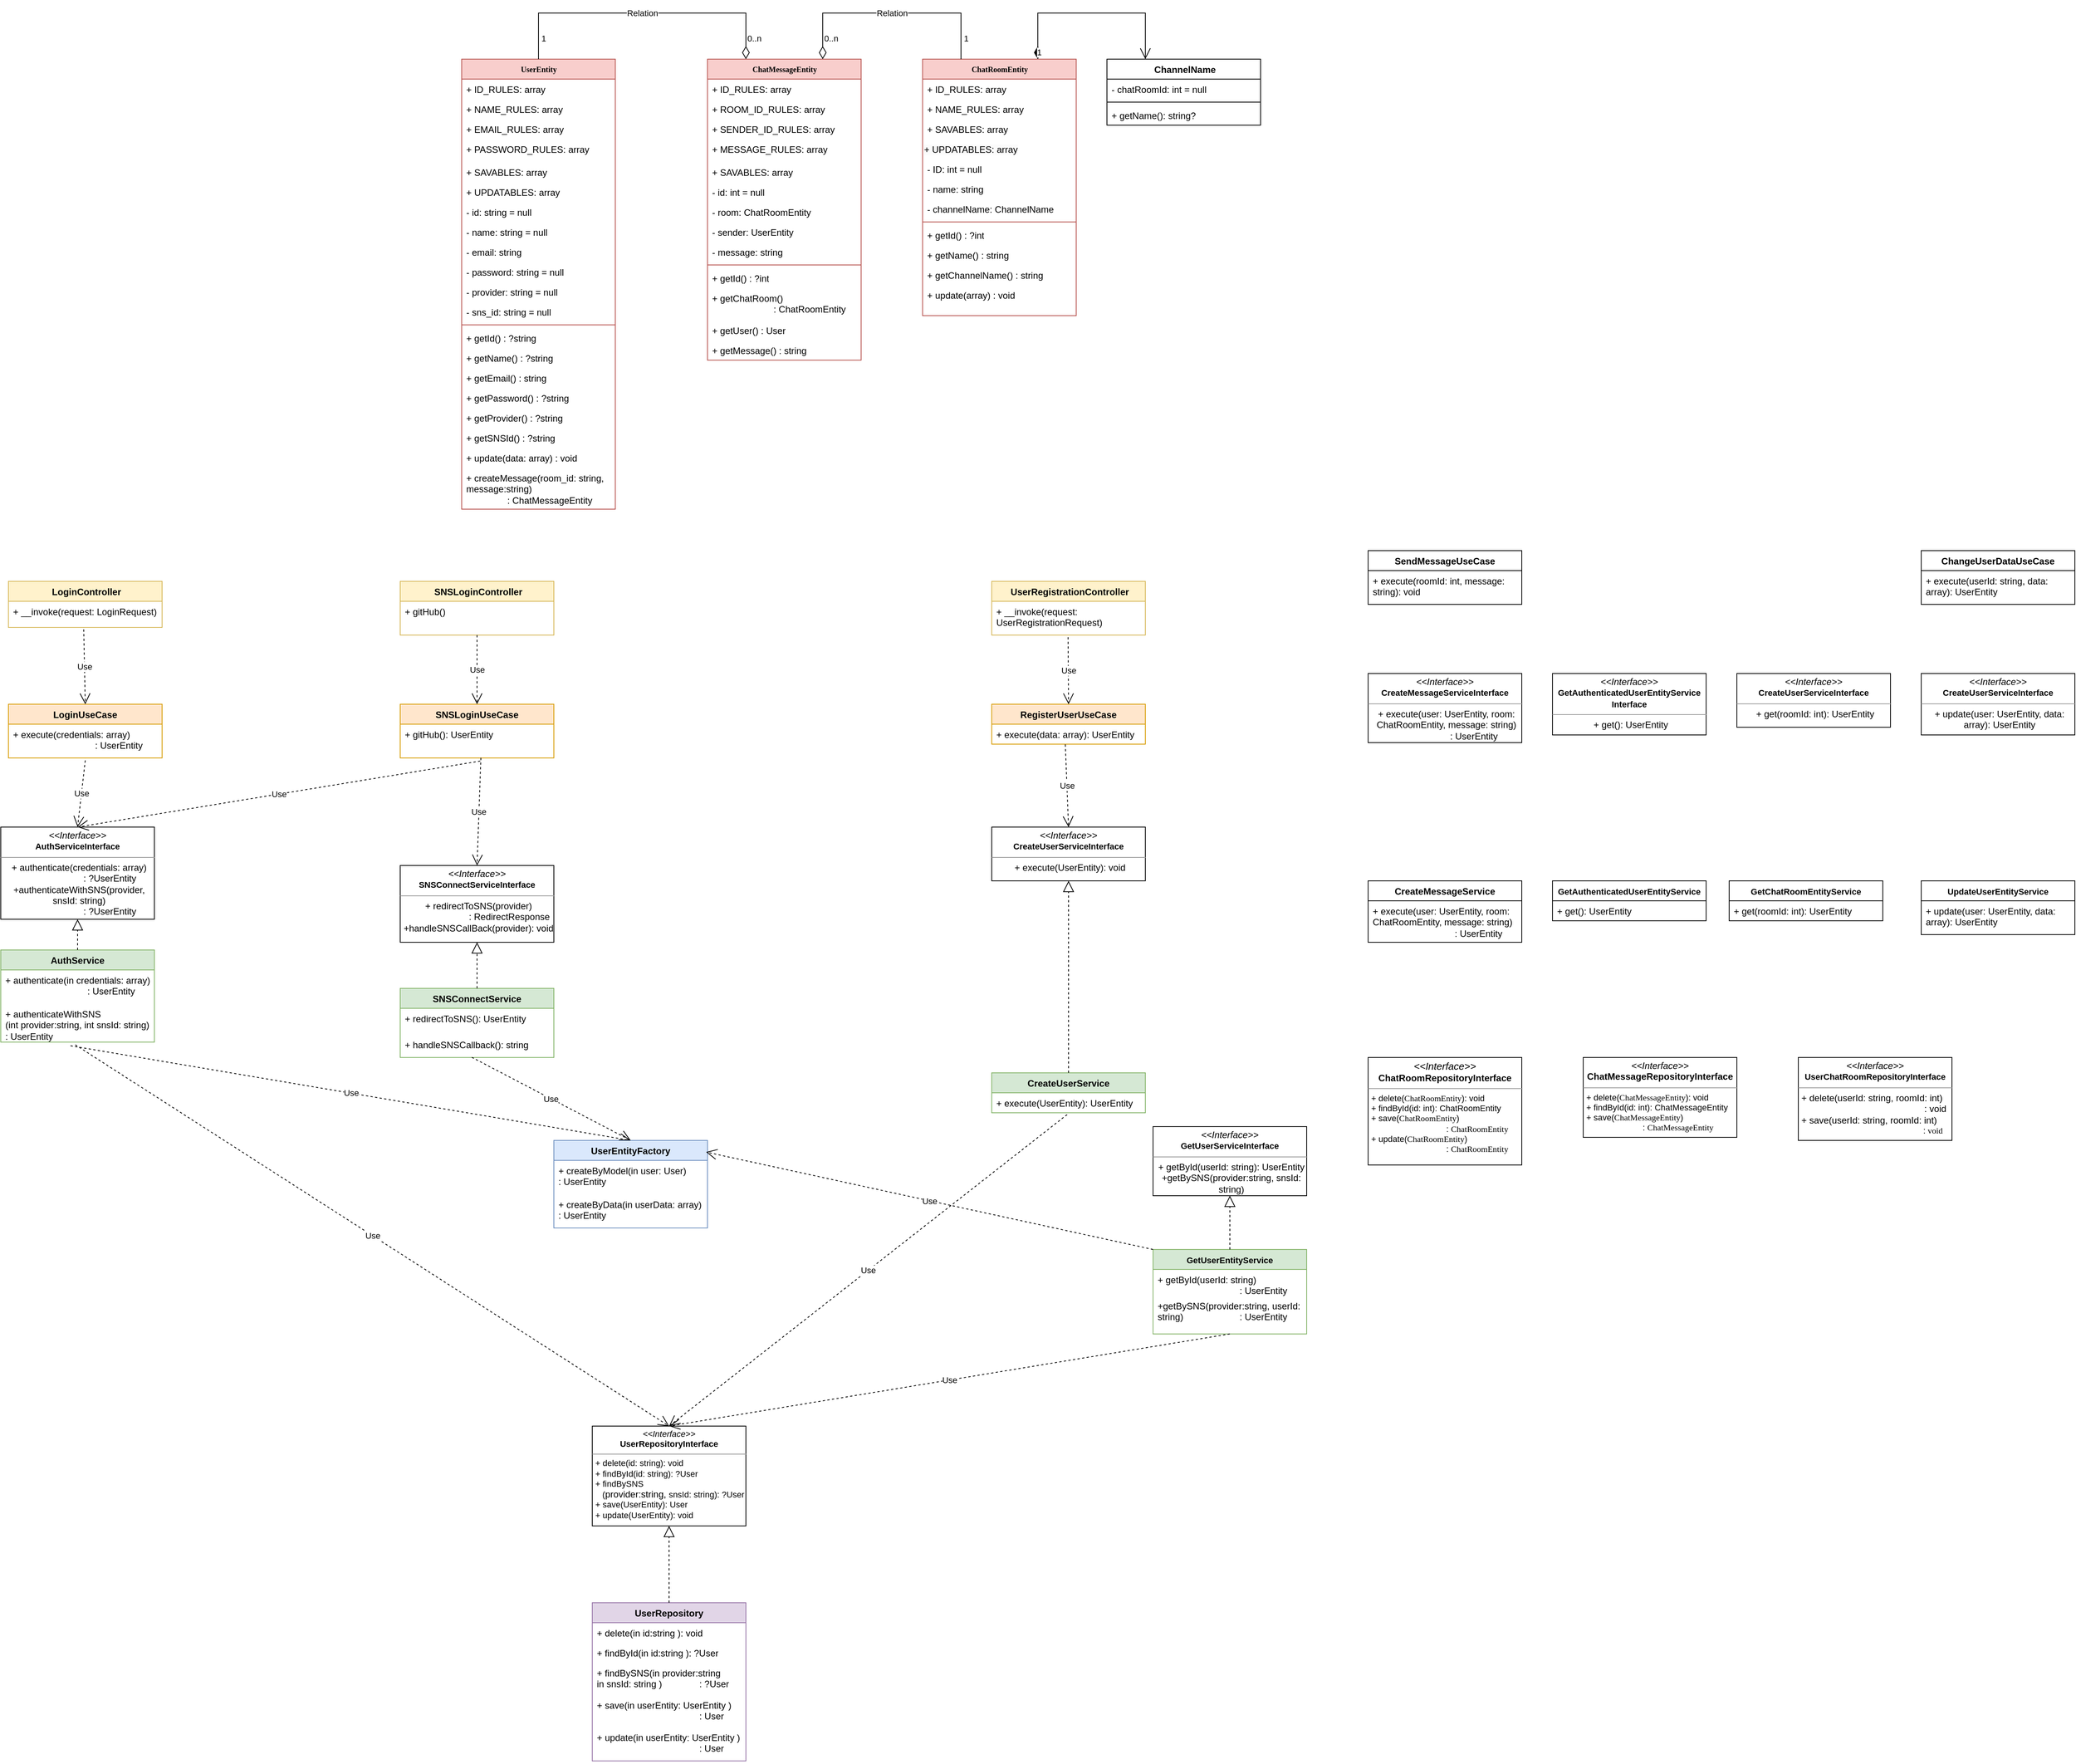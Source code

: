 <mxfile version="24.4.13" type="device">
  <diagram name="Page-1" id="c4acf3e9-155e-7222-9cf6-157b1a14988f">
    <mxGraphModel dx="1567" dy="454" grid="1" gridSize="10" guides="1" tooltips="1" connect="1" arrows="1" fold="1" page="1" pageScale="1" pageWidth="850" pageHeight="1100" background="none" math="0" shadow="0">
      <root>
        <mxCell id="0" />
        <mxCell id="1" parent="0" />
        <mxCell id="17acba5748e5396b-20" value="&lt;b&gt;UserEntity&lt;/b&gt;" style="swimlane;html=1;fontStyle=0;childLayout=stackLayout;horizontal=1;startSize=26;fillColor=#f8cecc;horizontalStack=0;resizeParent=1;resizeLast=0;collapsible=1;marginBottom=0;swimlaneFillColor=#ffffff;rounded=0;shadow=0;comic=0;labelBackgroundColor=none;strokeWidth=1;fontFamily=Verdana;fontSize=10;align=center;strokeColor=#b85450;" parent="1" vertex="1">
          <mxGeometry x="320" y="80" width="200" height="586" as="geometry">
            <mxRectangle x="320" y="80" width="100" height="30" as="alternateBounds" />
          </mxGeometry>
        </mxCell>
        <mxCell id="vdxRl6zEinVoFhlPayeT-68" value="+ ID_RULES: array" style="text;strokeColor=none;fillColor=none;align=left;verticalAlign=top;spacingLeft=4;spacingRight=4;overflow=hidden;rotatable=0;points=[[0,0.5],[1,0.5]];portConstraint=eastwest;whiteSpace=wrap;html=1;" parent="17acba5748e5396b-20" vertex="1">
          <mxGeometry y="26" width="200" height="26" as="geometry" />
        </mxCell>
        <mxCell id="vdxRl6zEinVoFhlPayeT-6" value="+ NAME_RULES: array" style="text;strokeColor=none;fillColor=none;align=left;verticalAlign=top;spacingLeft=4;spacingRight=4;overflow=hidden;rotatable=0;points=[[0,0.5],[1,0.5]];portConstraint=eastwest;whiteSpace=wrap;html=1;" parent="17acba5748e5396b-20" vertex="1">
          <mxGeometry y="52" width="200" height="26" as="geometry" />
        </mxCell>
        <mxCell id="vdxRl6zEinVoFhlPayeT-7" value="+ EMAIL_RULES: array" style="text;strokeColor=none;fillColor=none;align=left;verticalAlign=top;spacingLeft=4;spacingRight=4;overflow=hidden;rotatable=0;points=[[0,0.5],[1,0.5]];portConstraint=eastwest;whiteSpace=wrap;html=1;" parent="17acba5748e5396b-20" vertex="1">
          <mxGeometry y="78" width="200" height="26" as="geometry" />
        </mxCell>
        <mxCell id="vdxRl6zEinVoFhlPayeT-8" value="+ PASSWORD_RULES&lt;span style=&quot;background-color: initial;&quot;&gt;: array&lt;/span&gt;" style="text;strokeColor=none;fillColor=none;align=left;verticalAlign=top;spacingLeft=4;spacingRight=4;overflow=hidden;rotatable=0;points=[[0,0.5],[1,0.5]];portConstraint=eastwest;whiteSpace=wrap;html=1;" parent="17acba5748e5396b-20" vertex="1">
          <mxGeometry y="104" width="200" height="30" as="geometry" />
        </mxCell>
        <mxCell id="fHbyVNu2YwR7cfdPxOHt-9" value="+ SAVABLES: array" style="text;html=1;strokeColor=none;fillColor=none;align=left;verticalAlign=top;spacingLeft=4;spacingRight=4;whiteSpace=wrap;overflow=hidden;rotatable=0;points=[[0,0.5],[1,0.5]];portConstraint=eastwest;" vertex="1" parent="17acba5748e5396b-20">
          <mxGeometry y="134" width="200" height="26" as="geometry" />
        </mxCell>
        <mxCell id="vdxRl6zEinVoFhlPayeT-74" value="+ UPDATABLES: array" style="text;html=1;strokeColor=none;fillColor=none;align=left;verticalAlign=top;spacingLeft=4;spacingRight=4;whiteSpace=wrap;overflow=hidden;rotatable=0;points=[[0,0.5],[1,0.5]];portConstraint=eastwest;" parent="17acba5748e5396b-20" vertex="1">
          <mxGeometry y="160" width="200" height="26" as="geometry" />
        </mxCell>
        <mxCell id="vdxRl6zEinVoFhlPayeT-35" value="- id: string = null" style="text;html=1;strokeColor=none;fillColor=none;align=left;verticalAlign=top;spacingLeft=4;spacingRight=4;whiteSpace=wrap;overflow=hidden;rotatable=0;points=[[0,0.5],[1,0.5]];portConstraint=eastwest;" parent="17acba5748e5396b-20" vertex="1">
          <mxGeometry y="186" width="200" height="26" as="geometry" />
        </mxCell>
        <mxCell id="17acba5748e5396b-21" value="- name: string = null" style="text;html=1;strokeColor=none;fillColor=none;align=left;verticalAlign=top;spacingLeft=4;spacingRight=4;whiteSpace=wrap;overflow=hidden;rotatable=0;points=[[0,0.5],[1,0.5]];portConstraint=eastwest;" parent="17acba5748e5396b-20" vertex="1">
          <mxGeometry y="212" width="200" height="26" as="geometry" />
        </mxCell>
        <mxCell id="vdxRl6zEinVoFhlPayeT-5" value="- email: string" style="text;html=1;strokeColor=none;fillColor=none;align=left;verticalAlign=top;spacingLeft=4;spacingRight=4;whiteSpace=wrap;overflow=hidden;rotatable=0;points=[[0,0.5],[1,0.5]];portConstraint=eastwest;" parent="17acba5748e5396b-20" vertex="1">
          <mxGeometry y="238" width="200" height="26" as="geometry" />
        </mxCell>
        <mxCell id="vdxRl6zEinVoFhlPayeT-9" value="- password: string = null" style="text;html=1;strokeColor=none;fillColor=none;align=left;verticalAlign=top;spacingLeft=4;spacingRight=4;whiteSpace=wrap;overflow=hidden;rotatable=0;points=[[0,0.5],[1,0.5]];portConstraint=eastwest;" parent="17acba5748e5396b-20" vertex="1">
          <mxGeometry y="264" width="200" height="26" as="geometry" />
        </mxCell>
        <mxCell id="fHbyVNu2YwR7cfdPxOHt-5" value="- provider: string = null" style="text;html=1;strokeColor=none;fillColor=none;align=left;verticalAlign=top;spacingLeft=4;spacingRight=4;whiteSpace=wrap;overflow=hidden;rotatable=0;points=[[0,0.5],[1,0.5]];portConstraint=eastwest;" vertex="1" parent="17acba5748e5396b-20">
          <mxGeometry y="290" width="200" height="26" as="geometry" />
        </mxCell>
        <mxCell id="fHbyVNu2YwR7cfdPxOHt-6" value="- sns_id: string = null" style="text;html=1;strokeColor=none;fillColor=none;align=left;verticalAlign=top;spacingLeft=4;spacingRight=4;whiteSpace=wrap;overflow=hidden;rotatable=0;points=[[0,0.5],[1,0.5]];portConstraint=eastwest;" vertex="1" parent="17acba5748e5396b-20">
          <mxGeometry y="316" width="200" height="26" as="geometry" />
        </mxCell>
        <mxCell id="vdxRl6zEinVoFhlPayeT-10" value="" style="line;strokeWidth=1;fillColor=none;align=left;verticalAlign=middle;spacingTop=-1;spacingLeft=3;spacingRight=3;rotatable=0;labelPosition=right;points=[];portConstraint=eastwest;strokeColor=inherit;" parent="17acba5748e5396b-20" vertex="1">
          <mxGeometry y="342" width="200" height="8" as="geometry" />
        </mxCell>
        <mxCell id="vdxRl6zEinVoFhlPayeT-36" value="+ getId() : ?string" style="text;html=1;strokeColor=none;fillColor=none;align=left;verticalAlign=top;spacingLeft=4;spacingRight=4;whiteSpace=wrap;overflow=hidden;rotatable=0;points=[[0,0.5],[1,0.5]];portConstraint=eastwest;" parent="17acba5748e5396b-20" vertex="1">
          <mxGeometry y="350" width="200" height="26" as="geometry" />
        </mxCell>
        <mxCell id="17acba5748e5396b-24" value="+ getName() : ?string" style="text;html=1;strokeColor=none;fillColor=none;align=left;verticalAlign=top;spacingLeft=4;spacingRight=4;whiteSpace=wrap;overflow=hidden;rotatable=0;points=[[0,0.5],[1,0.5]];portConstraint=eastwest;" parent="17acba5748e5396b-20" vertex="1">
          <mxGeometry y="376" width="200" height="26" as="geometry" />
        </mxCell>
        <mxCell id="17acba5748e5396b-26" value="+ getEmail() : string" style="text;html=1;strokeColor=none;fillColor=none;align=left;verticalAlign=top;spacingLeft=4;spacingRight=4;whiteSpace=wrap;overflow=hidden;rotatable=0;points=[[0,0.5],[1,0.5]];portConstraint=eastwest;" parent="17acba5748e5396b-20" vertex="1">
          <mxGeometry y="402" width="200" height="26" as="geometry" />
        </mxCell>
        <mxCell id="vdxRl6zEinVoFhlPayeT-34" value="+ getPassword() : ?string" style="text;html=1;strokeColor=none;fillColor=none;align=left;verticalAlign=top;spacingLeft=4;spacingRight=4;whiteSpace=wrap;overflow=hidden;rotatable=0;points=[[0,0.5],[1,0.5]];portConstraint=eastwest;" parent="17acba5748e5396b-20" vertex="1">
          <mxGeometry y="428" width="200" height="26" as="geometry" />
        </mxCell>
        <mxCell id="fHbyVNu2YwR7cfdPxOHt-7" value="+ getProvider() : ?string" style="text;html=1;strokeColor=none;fillColor=none;align=left;verticalAlign=top;spacingLeft=4;spacingRight=4;whiteSpace=wrap;overflow=hidden;rotatable=0;points=[[0,0.5],[1,0.5]];portConstraint=eastwest;" vertex="1" parent="17acba5748e5396b-20">
          <mxGeometry y="454" width="200" height="26" as="geometry" />
        </mxCell>
        <mxCell id="fHbyVNu2YwR7cfdPxOHt-8" value="+ getSNSId() : ?string" style="text;html=1;strokeColor=none;fillColor=none;align=left;verticalAlign=top;spacingLeft=4;spacingRight=4;whiteSpace=wrap;overflow=hidden;rotatable=0;points=[[0,0.5],[1,0.5]];portConstraint=eastwest;" vertex="1" parent="17acba5748e5396b-20">
          <mxGeometry y="480" width="200" height="26" as="geometry" />
        </mxCell>
        <mxCell id="vdxRl6zEinVoFhlPayeT-77" value="+ update(data: array) : void" style="text;html=1;strokeColor=none;fillColor=none;align=left;verticalAlign=top;spacingLeft=4;spacingRight=4;whiteSpace=wrap;overflow=hidden;rotatable=0;points=[[0,0.5],[1,0.5]];portConstraint=eastwest;" parent="17acba5748e5396b-20" vertex="1">
          <mxGeometry y="506" width="200" height="26" as="geometry" />
        </mxCell>
        <mxCell id="vdxRl6zEinVoFhlPayeT-11" value="+ createMessage(room_id: string, message:string)&amp;nbsp;&lt;div&gt;&lt;span style=&quot;white-space: pre;&quot;&gt;&#x9;&lt;/span&gt;&lt;span style=&quot;white-space: pre;&quot;&gt;&#x9;&lt;/span&gt;: ChatMessageEntity&lt;/div&gt;" style="text;html=1;strokeColor=none;fillColor=none;align=left;verticalAlign=top;spacingLeft=4;spacingRight=4;whiteSpace=wrap;overflow=hidden;rotatable=0;points=[[0,0.5],[1,0.5]];portConstraint=eastwest;" parent="17acba5748e5396b-20" vertex="1">
          <mxGeometry y="532" width="200" height="54" as="geometry" />
        </mxCell>
        <mxCell id="5d2195bd80daf111-18" value="&lt;p style=&quot;margin: 4px 0px 0px; text-align: center; font-size: 11px;&quot;&gt;&lt;i&gt;&amp;lt;&amp;lt;Interface&amp;gt;&amp;gt;&lt;/i&gt;&lt;br&gt;&lt;b&gt;UserRepositoryInterface&lt;/b&gt;&lt;/p&gt;&lt;hr style=&quot;font-size: 11px;&quot; size=&quot;1&quot;&gt;&lt;p style=&quot;margin: 0px 0px 0px 4px; font-size: 11px;&quot;&gt;&lt;span style=&quot;background-color: initial;&quot;&gt;&lt;font style=&quot;font-size: 11px;&quot;&gt;+ delete(id: string): void&lt;/font&gt;&lt;/span&gt;&lt;/p&gt;&lt;p style=&quot;margin: 0px 0px 0px 4px; font-size: 11px;&quot;&gt;&lt;span style=&quot;background-color: initial;&quot;&gt;&lt;font style=&quot;font-size: 11px;&quot;&gt;+ findById(id: string): ?User&lt;/font&gt;&lt;/span&gt;&lt;/p&gt;&lt;p style=&quot;margin: 0px 0px 0px 4px; font-size: 11px;&quot;&gt;+ findBySNS&lt;/p&gt;&lt;p style=&quot;margin: 0px 0px 0px 4px; font-size: 11px;&quot;&gt;&amp;nbsp; &amp;nbsp;(&lt;span style=&quot;text-wrap: wrap; background-color: initial; font-size: 12px;&quot;&gt;provider:string,&lt;/span&gt;&lt;span style=&quot;text-wrap: wrap; background-color: initial; font-size: 12px;&quot;&gt;&amp;nbsp;&lt;/span&gt;&lt;span style=&quot;background-color: initial;&quot;&gt;snsId: string): ?User&lt;/span&gt;&lt;/p&gt;&lt;p style=&quot;margin: 0px 0px 0px 4px; font-size: 11px;&quot;&gt;&lt;font style=&quot;font-size: 11px;&quot;&gt;+ save(UserEntity): User&lt;br&gt;+ update(UserEntity): void&lt;/font&gt;&lt;/p&gt;" style="verticalAlign=top;align=left;overflow=fill;fontSize=12;fontFamily=Helvetica;html=1;rounded=0;shadow=0;comic=0;labelBackgroundColor=none;strokeWidth=1" parent="1" vertex="1">
          <mxGeometry x="490" y="1860" width="200" height="130" as="geometry" />
        </mxCell>
        <mxCell id="vdxRl6zEinVoFhlPayeT-12" value="&lt;b&gt;ChatRoomEntity&lt;/b&gt;" style="swimlane;html=1;fontStyle=0;childLayout=stackLayout;horizontal=1;startSize=26;fillColor=#f8cecc;horizontalStack=0;resizeParent=1;resizeLast=0;collapsible=1;marginBottom=0;swimlaneFillColor=#ffffff;rounded=0;shadow=0;comic=0;labelBackgroundColor=none;strokeWidth=1;fontFamily=Verdana;fontSize=10;align=center;strokeColor=#b85450;" parent="1" vertex="1">
          <mxGeometry x="920" y="80" width="200" height="334" as="geometry" />
        </mxCell>
        <mxCell id="vdxRl6zEinVoFhlPayeT-69" value="+ ID_RULES: array" style="text;strokeColor=none;fillColor=none;align=left;verticalAlign=top;spacingLeft=4;spacingRight=4;overflow=hidden;rotatable=0;points=[[0,0.5],[1,0.5]];portConstraint=eastwest;whiteSpace=wrap;html=1;" parent="vdxRl6zEinVoFhlPayeT-12" vertex="1">
          <mxGeometry y="26" width="200" height="26" as="geometry" />
        </mxCell>
        <mxCell id="vdxRl6zEinVoFhlPayeT-13" value="+ NAME_RULES: array" style="text;strokeColor=none;fillColor=none;align=left;verticalAlign=top;spacingLeft=4;spacingRight=4;overflow=hidden;rotatable=0;points=[[0,0.5],[1,0.5]];portConstraint=eastwest;whiteSpace=wrap;html=1;" parent="vdxRl6zEinVoFhlPayeT-12" vertex="1">
          <mxGeometry y="52" width="200" height="26" as="geometry" />
        </mxCell>
        <mxCell id="fHbyVNu2YwR7cfdPxOHt-11" value="+ SAVABLES: array" style="text;html=1;strokeColor=none;fillColor=none;align=left;verticalAlign=top;spacingLeft=4;spacingRight=4;whiteSpace=wrap;overflow=hidden;rotatable=0;points=[[0,0.5],[1,0.5]];portConstraint=eastwest;" vertex="1" parent="vdxRl6zEinVoFhlPayeT-12">
          <mxGeometry y="78" width="200" height="26" as="geometry" />
        </mxCell>
        <mxCell id="fHbyVNu2YwR7cfdPxOHt-2" value="&lt;span style=&quot;color: rgb(0, 0, 0); font-family: Helvetica; font-size: 12px; font-style: normal; font-variant-ligatures: normal; font-variant-caps: normal; font-weight: 400; letter-spacing: normal; orphans: 2; text-align: left; text-indent: 0px; text-transform: none; widows: 2; word-spacing: 0px; -webkit-text-stroke-width: 0px; white-space: normal; background-color: rgb(251, 251, 251); text-decoration-thickness: initial; text-decoration-style: initial; text-decoration-color: initial; display: inline !important; float: none;&quot;&gt;+ UPDATABLES: array&lt;/span&gt;" style="text;whiteSpace=wrap;html=1;" vertex="1" parent="vdxRl6zEinVoFhlPayeT-12">
          <mxGeometry y="104" width="200" height="26" as="geometry" />
        </mxCell>
        <mxCell id="vdxRl6zEinVoFhlPayeT-37" value="- ID: int = null" style="text;html=1;strokeColor=none;fillColor=none;align=left;verticalAlign=top;spacingLeft=4;spacingRight=4;whiteSpace=wrap;overflow=hidden;rotatable=0;points=[[0,0.5],[1,0.5]];portConstraint=eastwest;" parent="vdxRl6zEinVoFhlPayeT-12" vertex="1">
          <mxGeometry y="130" width="200" height="26" as="geometry" />
        </mxCell>
        <mxCell id="vdxRl6zEinVoFhlPayeT-66" value="- name: string" style="text;html=1;strokeColor=none;fillColor=none;align=left;verticalAlign=top;spacingLeft=4;spacingRight=4;whiteSpace=wrap;overflow=hidden;rotatable=0;points=[[0,0.5],[1,0.5]];portConstraint=eastwest;" parent="vdxRl6zEinVoFhlPayeT-12" vertex="1">
          <mxGeometry y="156" width="200" height="26" as="geometry" />
        </mxCell>
        <mxCell id="vdxRl6zEinVoFhlPayeT-16" value="- channelName: ChannelName" style="text;html=1;strokeColor=none;fillColor=none;align=left;verticalAlign=top;spacingLeft=4;spacingRight=4;whiteSpace=wrap;overflow=hidden;rotatable=0;points=[[0,0.5],[1,0.5]];portConstraint=eastwest;" parent="vdxRl6zEinVoFhlPayeT-12" vertex="1">
          <mxGeometry y="182" width="200" height="26" as="geometry" />
        </mxCell>
        <mxCell id="vdxRl6zEinVoFhlPayeT-19" value="" style="line;strokeWidth=1;fillColor=none;align=left;verticalAlign=middle;spacingTop=-1;spacingLeft=3;spacingRight=3;rotatable=0;labelPosition=right;points=[];portConstraint=eastwest;strokeColor=inherit;" parent="vdxRl6zEinVoFhlPayeT-12" vertex="1">
          <mxGeometry y="208" width="200" height="8" as="geometry" />
        </mxCell>
        <mxCell id="vdxRl6zEinVoFhlPayeT-39" value="+ getId() : ?int" style="text;html=1;strokeColor=none;fillColor=none;align=left;verticalAlign=top;spacingLeft=4;spacingRight=4;whiteSpace=wrap;overflow=hidden;rotatable=0;points=[[0,0.5],[1,0.5]];portConstraint=eastwest;" parent="vdxRl6zEinVoFhlPayeT-12" vertex="1">
          <mxGeometry y="216" width="200" height="26" as="geometry" />
        </mxCell>
        <mxCell id="vdxRl6zEinVoFhlPayeT-20" value="+ getName() : string" style="text;html=1;strokeColor=none;fillColor=none;align=left;verticalAlign=top;spacingLeft=4;spacingRight=4;whiteSpace=wrap;overflow=hidden;rotatable=0;points=[[0,0.5],[1,0.5]];portConstraint=eastwest;" parent="vdxRl6zEinVoFhlPayeT-12" vertex="1">
          <mxGeometry y="242" width="200" height="26" as="geometry" />
        </mxCell>
        <mxCell id="vdxRl6zEinVoFhlPayeT-41" value="+ getChannelName() : string" style="text;html=1;strokeColor=none;fillColor=none;align=left;verticalAlign=top;spacingLeft=4;spacingRight=4;whiteSpace=wrap;overflow=hidden;rotatable=0;points=[[0,0.5],[1,0.5]];portConstraint=eastwest;" parent="vdxRl6zEinVoFhlPayeT-12" vertex="1">
          <mxGeometry y="268" width="200" height="26" as="geometry" />
        </mxCell>
        <mxCell id="vdxRl6zEinVoFhlPayeT-78" value="+ update(array) : void" style="text;html=1;strokeColor=none;fillColor=none;align=left;verticalAlign=top;spacingLeft=4;spacingRight=4;whiteSpace=wrap;overflow=hidden;rotatable=0;points=[[0,0.5],[1,0.5]];portConstraint=eastwest;" parent="vdxRl6zEinVoFhlPayeT-12" vertex="1">
          <mxGeometry y="294" width="200" height="26" as="geometry" />
        </mxCell>
        <mxCell id="vdxRl6zEinVoFhlPayeT-23" value="&lt;b&gt;ChatMessageEntity&lt;/b&gt;" style="swimlane;html=1;fontStyle=0;childLayout=stackLayout;horizontal=1;startSize=26;fillColor=#f8cecc;horizontalStack=0;resizeParent=1;resizeLast=0;collapsible=1;marginBottom=0;swimlaneFillColor=#ffffff;rounded=0;shadow=0;comic=0;labelBackgroundColor=none;strokeWidth=1;fontFamily=Verdana;fontSize=10;align=center;strokeColor=#b85450;" parent="1" vertex="1">
          <mxGeometry x="640" y="80" width="200" height="392" as="geometry" />
        </mxCell>
        <mxCell id="vdxRl6zEinVoFhlPayeT-70" value="+ ID_RULES: array" style="text;strokeColor=none;fillColor=none;align=left;verticalAlign=top;spacingLeft=4;spacingRight=4;overflow=hidden;rotatable=0;points=[[0,0.5],[1,0.5]];portConstraint=eastwest;whiteSpace=wrap;html=1;" parent="vdxRl6zEinVoFhlPayeT-23" vertex="1">
          <mxGeometry y="26" width="200" height="26" as="geometry" />
        </mxCell>
        <mxCell id="vdxRl6zEinVoFhlPayeT-24" value="+ ROOM_ID_RULES: array" style="text;strokeColor=none;fillColor=none;align=left;verticalAlign=top;spacingLeft=4;spacingRight=4;overflow=hidden;rotatable=0;points=[[0,0.5],[1,0.5]];portConstraint=eastwest;whiteSpace=wrap;html=1;" parent="vdxRl6zEinVoFhlPayeT-23" vertex="1">
          <mxGeometry y="52" width="200" height="26" as="geometry" />
        </mxCell>
        <mxCell id="fHbyVNu2YwR7cfdPxOHt-3" value="+ SENDER_ID_RULES: array" style="text;strokeColor=none;fillColor=none;align=left;verticalAlign=top;spacingLeft=4;spacingRight=4;overflow=hidden;rotatable=0;points=[[0,0.5],[1,0.5]];portConstraint=eastwest;whiteSpace=wrap;html=1;" vertex="1" parent="vdxRl6zEinVoFhlPayeT-23">
          <mxGeometry y="78" width="200" height="26" as="geometry" />
        </mxCell>
        <mxCell id="vdxRl6zEinVoFhlPayeT-26" value="+ MESSAGE_RULES&lt;span style=&quot;background-color: initial;&quot;&gt;: array&lt;/span&gt;" style="text;strokeColor=none;fillColor=none;align=left;verticalAlign=top;spacingLeft=4;spacingRight=4;overflow=hidden;rotatable=0;points=[[0,0.5],[1,0.5]];portConstraint=eastwest;whiteSpace=wrap;html=1;" parent="vdxRl6zEinVoFhlPayeT-23" vertex="1">
          <mxGeometry y="104" width="200" height="30" as="geometry" />
        </mxCell>
        <mxCell id="fHbyVNu2YwR7cfdPxOHt-10" value="+ SAVABLES: array" style="text;html=1;strokeColor=none;fillColor=none;align=left;verticalAlign=top;spacingLeft=4;spacingRight=4;whiteSpace=wrap;overflow=hidden;rotatable=0;points=[[0,0.5],[1,0.5]];portConstraint=eastwest;" vertex="1" parent="vdxRl6zEinVoFhlPayeT-23">
          <mxGeometry y="134" width="200" height="26" as="geometry" />
        </mxCell>
        <mxCell id="vdxRl6zEinVoFhlPayeT-38" value="- id: int = null" style="text;html=1;strokeColor=none;fillColor=none;align=left;verticalAlign=top;spacingLeft=4;spacingRight=4;whiteSpace=wrap;overflow=hidden;rotatable=0;points=[[0,0.5],[1,0.5]];portConstraint=eastwest;" parent="vdxRl6zEinVoFhlPayeT-23" vertex="1">
          <mxGeometry y="160" width="200" height="26" as="geometry" />
        </mxCell>
        <mxCell id="vdxRl6zEinVoFhlPayeT-27" value="- room: ChatRoomEntity" style="text;html=1;strokeColor=none;fillColor=none;align=left;verticalAlign=top;spacingLeft=4;spacingRight=4;whiteSpace=wrap;overflow=hidden;rotatable=0;points=[[0,0.5],[1,0.5]];portConstraint=eastwest;" parent="vdxRl6zEinVoFhlPayeT-23" vertex="1">
          <mxGeometry y="186" width="200" height="26" as="geometry" />
        </mxCell>
        <mxCell id="vdxRl6zEinVoFhlPayeT-28" value="- sender: UserEntity" style="text;html=1;strokeColor=none;fillColor=none;align=left;verticalAlign=top;spacingLeft=4;spacingRight=4;whiteSpace=wrap;overflow=hidden;rotatable=0;points=[[0,0.5],[1,0.5]];portConstraint=eastwest;" parent="vdxRl6zEinVoFhlPayeT-23" vertex="1">
          <mxGeometry y="212" width="200" height="26" as="geometry" />
        </mxCell>
        <mxCell id="vdxRl6zEinVoFhlPayeT-29" value="- message: string" style="text;html=1;strokeColor=none;fillColor=none;align=left;verticalAlign=top;spacingLeft=4;spacingRight=4;whiteSpace=wrap;overflow=hidden;rotatable=0;points=[[0,0.5],[1,0.5]];portConstraint=eastwest;" parent="vdxRl6zEinVoFhlPayeT-23" vertex="1">
          <mxGeometry y="238" width="200" height="26" as="geometry" />
        </mxCell>
        <mxCell id="vdxRl6zEinVoFhlPayeT-30" value="" style="line;strokeWidth=1;fillColor=none;align=left;verticalAlign=middle;spacingTop=-1;spacingLeft=3;spacingRight=3;rotatable=0;labelPosition=right;points=[];portConstraint=eastwest;strokeColor=inherit;" parent="vdxRl6zEinVoFhlPayeT-23" vertex="1">
          <mxGeometry y="264" width="200" height="8" as="geometry" />
        </mxCell>
        <mxCell id="vdxRl6zEinVoFhlPayeT-40" value="+ getId() : ?int" style="text;html=1;strokeColor=none;fillColor=none;align=left;verticalAlign=top;spacingLeft=4;spacingRight=4;whiteSpace=wrap;overflow=hidden;rotatable=0;points=[[0,0.5],[1,0.5]];portConstraint=eastwest;" parent="vdxRl6zEinVoFhlPayeT-23" vertex="1">
          <mxGeometry y="272" width="200" height="26" as="geometry" />
        </mxCell>
        <mxCell id="vdxRl6zEinVoFhlPayeT-32" value="+ getChatRoom()&lt;div&gt;&amp;nbsp;&lt;span style=&quot;white-space: pre;&quot;&gt;&#x9;&lt;/span&gt;&amp;nbsp;&lt;span style=&quot;white-space: pre;&quot;&gt;&#x9;&lt;/span&gt;&lt;span style=&quot;white-space: pre;&quot;&gt;&#x9;&lt;/span&gt;: ChatRoomEntity&lt;/div&gt;" style="text;html=1;strokeColor=none;fillColor=none;align=left;verticalAlign=top;spacingLeft=4;spacingRight=4;whiteSpace=wrap;overflow=hidden;rotatable=0;points=[[0,0.5],[1,0.5]];portConstraint=eastwest;" parent="vdxRl6zEinVoFhlPayeT-23" vertex="1">
          <mxGeometry y="298" width="200" height="42" as="geometry" />
        </mxCell>
        <mxCell id="vdxRl6zEinVoFhlPayeT-33" value="+ getUser() : User" style="text;html=1;strokeColor=none;fillColor=none;align=left;verticalAlign=top;spacingLeft=4;spacingRight=4;whiteSpace=wrap;overflow=hidden;rotatable=0;points=[[0,0.5],[1,0.5]];portConstraint=eastwest;" parent="vdxRl6zEinVoFhlPayeT-23" vertex="1">
          <mxGeometry y="340" width="200" height="26" as="geometry" />
        </mxCell>
        <mxCell id="fHbyVNu2YwR7cfdPxOHt-4" value="+ getMessage() : string" style="text;html=1;strokeColor=none;fillColor=none;align=left;verticalAlign=top;spacingLeft=4;spacingRight=4;whiteSpace=wrap;overflow=hidden;rotatable=0;points=[[0,0.5],[1,0.5]];portConstraint=eastwest;" vertex="1" parent="vdxRl6zEinVoFhlPayeT-23">
          <mxGeometry y="366" width="200" height="26" as="geometry" />
        </mxCell>
        <mxCell id="vdxRl6zEinVoFhlPayeT-62" value="&amp;nbsp;ChannelName" style="swimlane;fontStyle=1;align=center;verticalAlign=top;childLayout=stackLayout;horizontal=1;startSize=26;horizontalStack=0;resizeParent=1;resizeParentMax=0;resizeLast=0;collapsible=1;marginBottom=0;whiteSpace=wrap;html=1;" parent="1" vertex="1">
          <mxGeometry x="1160" y="80" width="200" height="86" as="geometry" />
        </mxCell>
        <mxCell id="vdxRl6zEinVoFhlPayeT-63" value="- chatRoomId: int = null" style="text;strokeColor=none;fillColor=none;align=left;verticalAlign=top;spacingLeft=4;spacingRight=4;overflow=hidden;rotatable=0;points=[[0,0.5],[1,0.5]];portConstraint=eastwest;whiteSpace=wrap;html=1;" parent="vdxRl6zEinVoFhlPayeT-62" vertex="1">
          <mxGeometry y="26" width="200" height="26" as="geometry" />
        </mxCell>
        <mxCell id="vdxRl6zEinVoFhlPayeT-64" value="" style="line;strokeWidth=1;fillColor=none;align=left;verticalAlign=middle;spacingTop=-1;spacingLeft=3;spacingRight=3;rotatable=0;labelPosition=right;points=[];portConstraint=eastwest;strokeColor=inherit;" parent="vdxRl6zEinVoFhlPayeT-62" vertex="1">
          <mxGeometry y="52" width="200" height="8" as="geometry" />
        </mxCell>
        <mxCell id="vdxRl6zEinVoFhlPayeT-65" value="+ getName(): string?" style="text;strokeColor=none;fillColor=none;align=left;verticalAlign=top;spacingLeft=4;spacingRight=4;overflow=hidden;rotatable=0;points=[[0,0.5],[1,0.5]];portConstraint=eastwest;whiteSpace=wrap;html=1;" parent="vdxRl6zEinVoFhlPayeT-62" vertex="1">
          <mxGeometry y="60" width="200" height="26" as="geometry" />
        </mxCell>
        <mxCell id="vdxRl6zEinVoFhlPayeT-71" value="&lt;p style=&quot;margin: 4px 0px 0px; text-align: center;&quot;&gt;&lt;font style=&quot;font-size: 12px;&quot;&gt;&lt;i style=&quot;font-size: 13px;&quot;&gt;&amp;lt;&amp;lt;Interface&amp;gt;&amp;gt;&lt;/i&gt;&lt;br&gt;&lt;b style=&quot;&quot;&gt;&lt;font style=&quot;font-size: 12px;&quot;&gt;ChatRoomRepositoryInterface&lt;/font&gt;&lt;/b&gt;&lt;/font&gt;&lt;/p&gt;&lt;hr style=&quot;&quot; size=&quot;1&quot;&gt;&lt;p style=&quot;margin: 0px 0px 0px 4px; font-size: 11px;&quot;&gt;&lt;font style=&quot;font-size: 11px;&quot;&gt;&lt;span style=&quot;background-color: initial;&quot;&gt;+ delete(&lt;/span&gt;&lt;span style=&quot;background-color: initial; font-family: Verdana; text-align: center;&quot;&gt;ChatRoomEntity&lt;/span&gt;&lt;span style=&quot;background-color: initial;&quot;&gt;): void&lt;/span&gt;&lt;/font&gt;&lt;/p&gt;&lt;p style=&quot;margin: 0px 0px 0px 4px; font-size: 11px;&quot;&gt;&lt;span style=&quot;background-color: initial;&quot;&gt;&lt;font style=&quot;font-size: 11px;&quot;&gt;+ findById(id: int): ChatRoomEntity&lt;/font&gt;&lt;/span&gt;&lt;/p&gt;&lt;p style=&quot;margin: 0px 0px 0px 4px; font-size: 11px;&quot;&gt;&lt;font style=&quot;font-size: 11px;&quot;&gt;+ save(&lt;span style=&quot;background-color: initial; font-family: Verdana; text-align: center;&quot;&gt;ChatRoomEntity&lt;/span&gt;&lt;span style=&quot;background-color: initial;&quot;&gt;)&lt;/span&gt;&lt;/font&gt;&lt;/p&gt;&lt;p style=&quot;margin: 0px 0px 0px 4px; font-size: 11px;&quot;&gt;&lt;font style=&quot;font-size: 11px;&quot;&gt;&lt;span style=&quot;background-color: initial;&quot;&gt;&lt;span style=&quot;white-space: pre;&quot;&gt;&#x9;&lt;/span&gt;&lt;span style=&quot;white-space: pre;&quot;&gt;&#x9;&lt;/span&gt;&lt;span style=&quot;white-space: pre;&quot;&gt;&#x9;&lt;/span&gt;&lt;span style=&quot;white-space: pre;&quot;&gt;&#x9;&lt;/span&gt;:&amp;nbsp;&lt;/span&gt;&lt;span style=&quot;font-family: Verdana; text-align: center; background-color: initial;&quot;&gt;ChatRoomEntity&lt;/span&gt;&lt;/font&gt;&lt;/p&gt;&lt;p style=&quot;margin: 0px 0px 0px 4px; font-size: 11px;&quot;&gt;&lt;font style=&quot;font-size: 11px;&quot;&gt;+ update(&lt;span style=&quot;font-family: Verdana; text-align: center;&quot;&gt;ChatRoomEntity&lt;/span&gt;)&lt;/font&gt;&lt;/p&gt;&lt;p style=&quot;margin: 0px 0px 0px 4px; font-size: 11px;&quot;&gt;&lt;font style=&quot;font-size: 11px;&quot;&gt;&lt;span style=&quot;white-space: pre;&quot;&gt;&#x9;&lt;/span&gt;&lt;span style=&quot;white-space: pre;&quot;&gt;&#x9;&lt;/span&gt;&lt;span style=&quot;white-space: pre;&quot;&gt;&#x9;&lt;/span&gt;&lt;span style=&quot;white-space: pre;&quot;&gt;&#x9;&lt;/span&gt;:&amp;nbsp;&lt;span style=&quot;font-family: Verdana; text-align: center; background-color: initial;&quot;&gt;ChatRoomEntity&lt;/span&gt;&lt;/font&gt;&lt;/p&gt;&lt;p style=&quot;margin: 0px 0px 0px 4px; font-size: 11px;&quot;&gt;&lt;br&gt;&lt;/p&gt;" style="verticalAlign=top;align=left;overflow=fill;fontSize=12;fontFamily=Helvetica;html=1;rounded=0;shadow=0;comic=0;labelBackgroundColor=none;strokeWidth=1" parent="1" vertex="1">
          <mxGeometry x="1500" y="1380" width="200" height="140" as="geometry" />
        </mxCell>
        <mxCell id="vdxRl6zEinVoFhlPayeT-80" value="&lt;p style=&quot;margin:0px;margin-top:4px;text-align:center;&quot;&gt;&lt;i&gt;&amp;lt;&amp;lt;Interface&amp;gt;&amp;gt;&lt;/i&gt;&lt;br&gt;&lt;b&gt;ChatMessageRepositoryInterface&lt;/b&gt;&lt;/p&gt;&lt;hr size=&quot;1&quot;&gt;&lt;p style=&quot;margin: 0px 0px 0px 4px; font-size: 11px;&quot;&gt;&lt;font style=&quot;font-size: 11px;&quot;&gt;&lt;span style=&quot;background-color: initial;&quot;&gt;+ delete(&lt;/span&gt;&lt;span style=&quot;background-color: initial; font-family: Verdana; text-align: center;&quot;&gt;ChatMessageEntity&lt;/span&gt;&lt;span style=&quot;background-color: initial;&quot;&gt;): void&lt;/span&gt;&lt;/font&gt;&lt;/p&gt;&lt;p style=&quot;margin: 0px 0px 0px 4px; font-size: 11px;&quot;&gt;&lt;span style=&quot;background-color: initial;&quot;&gt;&lt;font style=&quot;font-size: 11px;&quot;&gt;+ findById(id: int):&lt;font style=&quot;font-size: 11px;&quot;&gt; ChatMessageEntity&lt;/font&gt;&lt;/font&gt;&lt;/span&gt;&lt;/p&gt;&lt;p style=&quot;margin: 0px 0px 0px 4px; font-size: 11px;&quot;&gt;&lt;font style=&quot;font-size: 11px;&quot;&gt;+ save(&lt;span style=&quot;background-color: initial; font-family: Verdana; text-align: center;&quot;&gt;ChatMessageEntity&lt;/span&gt;&lt;span style=&quot;background-color: initial;&quot;&gt;)&lt;/span&gt;&lt;/font&gt;&lt;/p&gt;&lt;p style=&quot;margin: 0px 0px 0px 4px; font-size: 11px;&quot;&gt;&lt;font style=&quot;font-size: 11px;&quot;&gt;&lt;span style=&quot;background-color: initial;&quot;&gt;&lt;span style=&quot;white-space: pre;&quot;&gt;&#x9;&lt;/span&gt;&lt;span style=&quot;white-space: pre;&quot;&gt;&#x9;&lt;/span&gt;&lt;span style=&quot;white-space: pre;&quot;&gt;&#x9;&lt;/span&gt;:&amp;nbsp;&lt;/span&gt;&lt;span style=&quot;font-family: Verdana; text-align: center; background-color: initial;&quot;&gt;ChatMessageEntity&lt;/span&gt;&lt;/font&gt;&lt;/p&gt;" style="verticalAlign=top;align=left;overflow=fill;fontSize=12;fontFamily=Helvetica;html=1;rounded=0;shadow=0;comic=0;labelBackgroundColor=none;strokeWidth=1" parent="1" vertex="1">
          <mxGeometry x="1780" y="1380" width="200" height="104" as="geometry" />
        </mxCell>
        <mxCell id="vdxRl6zEinVoFhlPayeT-81" value="&lt;p style=&quot;margin:0px;margin-top:4px;text-align:center;&quot;&gt;&lt;i&gt;&amp;lt;&amp;lt;Interface&amp;gt;&amp;gt;&lt;/i&gt;&lt;br&gt;&lt;b&gt;&lt;font style=&quot;font-size: 11px;&quot;&gt;UserChatRoomRepositoryInterface&lt;/font&gt;&lt;/b&gt;&lt;/p&gt;&lt;hr size=&quot;1&quot;&gt;&lt;p style=&quot;margin:0px;margin-left:4px;&quot;&gt;&lt;span style=&quot;background-color: initial;&quot;&gt;+ delete(&lt;/span&gt;&lt;span style=&quot;text-align: center; background-color: initial;&quot;&gt;userId: string, roomId: int&lt;/span&gt;&lt;span style=&quot;background-color: initial;&quot;&gt;)&lt;/span&gt;&lt;/p&gt;&lt;p style=&quot;margin:0px;margin-left:4px;&quot;&gt;&lt;span style=&quot;background-color: initial;&quot;&gt;&lt;span style=&quot;white-space: pre;&quot;&gt;&#x9;&lt;/span&gt;&lt;span style=&quot;white-space: pre;&quot;&gt;&#x9;&lt;/span&gt;&lt;span style=&quot;white-space: pre;&quot;&gt;&#x9;&lt;/span&gt;&lt;span style=&quot;white-space: pre;&quot;&gt;&#x9;&lt;/span&gt;&lt;span style=&quot;white-space: pre;&quot;&gt;&#x9;&lt;/span&gt;&lt;span style=&quot;white-space: pre;&quot;&gt;&#x9;&lt;/span&gt;: void&lt;/span&gt;&lt;/p&gt;&lt;p style=&quot;margin:0px;margin-left:4px;&quot;&gt;&lt;span style=&quot;text-align: center; background-color: initial;&quot;&gt;+ save(userId: string, roomId: int&lt;/span&gt;&lt;span style=&quot;text-align: center; background-color: initial;&quot;&gt;)&lt;/span&gt;&lt;/p&gt;&lt;p style=&quot;text-align: center; margin: 0px 0px 0px 4px; font-size: 11px;&quot;&gt;&lt;span style=&quot;background-color: initial;&quot;&gt;&lt;span style=&quot;white-space: pre;&quot;&gt;&#x9;&lt;/span&gt;&lt;span style=&quot;white-space: pre;&quot;&gt;&#x9;&lt;/span&gt;&lt;span style=&quot;white-space: pre;&quot;&gt;&#x9;&lt;span style=&quot;white-space: pre;&quot;&gt;&#x9;&lt;/span&gt;&lt;span style=&quot;white-space: pre;&quot;&gt;&#x9;&lt;/span&gt;&lt;span style=&quot;white-space: pre;&quot;&gt;&#x9;&lt;/span&gt;&lt;/span&gt;:&lt;font style=&quot;font-size: 11px;&quot; face=&quot;Verdana&quot;&gt;&lt;span style=&quot;&quot;&gt;&amp;nbsp;void&lt;/span&gt;&lt;/font&gt;&lt;/span&gt;&lt;/p&gt;" style="verticalAlign=top;align=left;overflow=fill;fontSize=12;fontFamily=Helvetica;html=1;rounded=0;shadow=0;comic=0;labelBackgroundColor=none;strokeWidth=1" parent="1" vertex="1">
          <mxGeometry x="2060" y="1380" width="200" height="108" as="geometry" />
        </mxCell>
        <mxCell id="vdxRl6zEinVoFhlPayeT-83" value="RegisterUserUseCase" style="swimlane;fontStyle=1;align=center;verticalAlign=top;childLayout=stackLayout;horizontal=1;startSize=26;horizontalStack=0;resizeParent=1;resizeParentMax=0;resizeLast=0;collapsible=1;marginBottom=0;whiteSpace=wrap;html=1;fillColor=#ffe6cc;strokeColor=#d79b00;" parent="1" vertex="1">
          <mxGeometry x="1010" y="920" width="200" height="52" as="geometry" />
        </mxCell>
        <mxCell id="vdxRl6zEinVoFhlPayeT-86" value="+ execute(data: array): UserEntity" style="text;strokeColor=none;fillColor=none;align=left;verticalAlign=top;spacingLeft=4;spacingRight=4;overflow=hidden;rotatable=0;points=[[0,0.5],[1,0.5]];portConstraint=eastwest;whiteSpace=wrap;html=1;" parent="vdxRl6zEinVoFhlPayeT-83" vertex="1">
          <mxGeometry y="26" width="200" height="26" as="geometry" />
        </mxCell>
        <mxCell id="vdxRl6zEinVoFhlPayeT-87" value="SNSLoginUseCase" style="swimlane;fontStyle=1;align=center;verticalAlign=top;childLayout=stackLayout;horizontal=1;startSize=26;horizontalStack=0;resizeParent=1;resizeParentMax=0;resizeLast=0;collapsible=1;marginBottom=0;whiteSpace=wrap;html=1;fillColor=#ffe6cc;strokeColor=#d79b00;" parent="1" vertex="1">
          <mxGeometry x="240" y="920" width="200" height="70" as="geometry" />
        </mxCell>
        <mxCell id="vdxRl6zEinVoFhlPayeT-90" value="+ gitHub()&lt;span style=&quot;background-color: initial;&quot;&gt;: UserEntity&lt;/span&gt;" style="text;strokeColor=none;fillColor=none;align=left;verticalAlign=top;spacingLeft=4;spacingRight=4;overflow=hidden;rotatable=0;points=[[0,0.5],[1,0.5]];portConstraint=eastwest;whiteSpace=wrap;html=1;" parent="vdxRl6zEinVoFhlPayeT-87" vertex="1">
          <mxGeometry y="26" width="200" height="44" as="geometry" />
        </mxCell>
        <mxCell id="vdxRl6zEinVoFhlPayeT-95" value="LoginUseCase" style="swimlane;fontStyle=1;align=center;verticalAlign=top;childLayout=stackLayout;horizontal=1;startSize=26;horizontalStack=0;resizeParent=1;resizeParentMax=0;resizeLast=0;collapsible=1;marginBottom=0;whiteSpace=wrap;html=1;fillColor=#ffe6cc;strokeColor=#d79b00;" parent="1" vertex="1">
          <mxGeometry x="-270" y="920" width="200" height="70" as="geometry" />
        </mxCell>
        <mxCell id="vdxRl6zEinVoFhlPayeT-98" value="+ execute(credentials: array)&lt;div&gt;&lt;span style=&quot;white-space: pre;&quot;&gt;&#x9;&lt;/span&gt;&lt;span style=&quot;white-space: pre;&quot;&gt;&#x9;&lt;/span&gt;&lt;span style=&quot;white-space: pre;&quot;&gt;&#x9;&lt;/span&gt;&lt;span style=&quot;white-space: pre;&quot;&gt;&#x9;&lt;/span&gt;: UserEntity&lt;/div&gt;" style="text;strokeColor=none;fillColor=none;align=left;verticalAlign=top;spacingLeft=4;spacingRight=4;overflow=hidden;rotatable=0;points=[[0,0.5],[1,0.5]];portConstraint=eastwest;whiteSpace=wrap;html=1;" parent="vdxRl6zEinVoFhlPayeT-95" vertex="1">
          <mxGeometry y="26" width="200" height="44" as="geometry" />
        </mxCell>
        <mxCell id="vdxRl6zEinVoFhlPayeT-99" value="CreateUserService" style="swimlane;fontStyle=1;align=center;verticalAlign=top;childLayout=stackLayout;horizontal=1;startSize=26;horizontalStack=0;resizeParent=1;resizeParentMax=0;resizeLast=0;collapsible=1;marginBottom=0;whiteSpace=wrap;html=1;fillColor=#d5e8d4;strokeColor=#82b366;" parent="1" vertex="1">
          <mxGeometry x="1010" y="1400" width="200" height="52" as="geometry" />
        </mxCell>
        <mxCell id="vdxRl6zEinVoFhlPayeT-100" value="+ execute(UserEntity): UserEntity" style="text;strokeColor=none;fillColor=none;align=left;verticalAlign=top;spacingLeft=4;spacingRight=4;overflow=hidden;rotatable=0;points=[[0,0.5],[1,0.5]];portConstraint=eastwest;whiteSpace=wrap;html=1;" parent="vdxRl6zEinVoFhlPayeT-99" vertex="1">
          <mxGeometry y="26" width="200" height="26" as="geometry" />
        </mxCell>
        <mxCell id="vdxRl6zEinVoFhlPayeT-105" value="SNSConnectService" style="swimlane;fontStyle=1;align=center;verticalAlign=top;childLayout=stackLayout;horizontal=1;startSize=26;horizontalStack=0;resizeParent=1;resizeParentMax=0;resizeLast=0;collapsible=1;marginBottom=0;whiteSpace=wrap;html=1;fillColor=#d5e8d4;strokeColor=#82b366;" parent="1" vertex="1">
          <mxGeometry x="240" y="1290" width="200" height="90" as="geometry" />
        </mxCell>
        <mxCell id="vdxRl6zEinVoFhlPayeT-106" value="+ redirectToSNS()&lt;span style=&quot;background-color: initial;&quot;&gt;: UserEntity&lt;/span&gt;" style="text;strokeColor=none;fillColor=none;align=left;verticalAlign=top;spacingLeft=4;spacingRight=4;overflow=hidden;rotatable=0;points=[[0,0.5],[1,0.5]];portConstraint=eastwest;whiteSpace=wrap;html=1;" parent="vdxRl6zEinVoFhlPayeT-105" vertex="1">
          <mxGeometry y="26" width="200" height="34" as="geometry" />
        </mxCell>
        <mxCell id="vdxRl6zEinVoFhlPayeT-109" value="+ handleSNSCallback()&lt;span style=&quot;background-color: initial;&quot;&gt;: string&lt;/span&gt;" style="text;strokeColor=none;fillColor=none;align=left;verticalAlign=top;spacingLeft=4;spacingRight=4;overflow=hidden;rotatable=0;points=[[0,0.5],[1,0.5]];portConstraint=eastwest;whiteSpace=wrap;html=1;" parent="vdxRl6zEinVoFhlPayeT-105" vertex="1">
          <mxGeometry y="60" width="200" height="30" as="geometry" />
        </mxCell>
        <mxCell id="vdxRl6zEinVoFhlPayeT-107" value="AuthService" style="swimlane;fontStyle=1;align=center;verticalAlign=top;childLayout=stackLayout;horizontal=1;startSize=26;horizontalStack=0;resizeParent=1;resizeParentMax=0;resizeLast=0;collapsible=1;marginBottom=0;whiteSpace=wrap;html=1;fillColor=#d5e8d4;strokeColor=#82b366;" parent="1" vertex="1">
          <mxGeometry x="-280" y="1240" width="200" height="120" as="geometry" />
        </mxCell>
        <mxCell id="vdxRl6zEinVoFhlPayeT-108" value="+ authenticate(in&amp;nbsp;&lt;span style=&quot;text-align: center; text-wrap: nowrap;&quot;&gt;credentials: array&lt;/span&gt;)&lt;div&gt;&lt;span style=&quot;white-space: pre;&quot;&gt;&#x9;&lt;/span&gt;&lt;span style=&quot;white-space: pre;&quot;&gt;&#x9;&lt;/span&gt;&lt;span style=&quot;white-space: pre;&quot;&gt;&#x9;&lt;/span&gt;&lt;span style=&quot;white-space: pre;&quot;&gt;&#x9;&lt;/span&gt;: UserEntity&lt;/div&gt;" style="text;strokeColor=none;fillColor=none;align=left;verticalAlign=top;spacingLeft=4;spacingRight=4;overflow=hidden;rotatable=0;points=[[0,0.5],[1,0.5]];portConstraint=eastwest;whiteSpace=wrap;html=1;" parent="vdxRl6zEinVoFhlPayeT-107" vertex="1">
          <mxGeometry y="26" width="200" height="44" as="geometry" />
        </mxCell>
        <mxCell id="fHbyVNu2YwR7cfdPxOHt-35" value="+ authenticateWithSNS&lt;div&gt;(int provider:string, int snsId: string)&lt;/div&gt;&lt;div&gt;&lt;span style=&quot;background-color: initial;&quot;&gt;: UserEntity&lt;/span&gt;&lt;/div&gt;" style="text;strokeColor=none;fillColor=none;align=left;verticalAlign=top;spacingLeft=4;spacingRight=4;overflow=hidden;rotatable=0;points=[[0,0.5],[1,0.5]];portConstraint=eastwest;whiteSpace=wrap;html=1;" vertex="1" parent="vdxRl6zEinVoFhlPayeT-107">
          <mxGeometry y="70" width="200" height="50" as="geometry" />
        </mxCell>
        <mxCell id="vdxRl6zEinVoFhlPayeT-122" value="SendMessageUseCase" style="swimlane;fontStyle=1;align=center;verticalAlign=top;childLayout=stackLayout;horizontal=1;startSize=26;horizontalStack=0;resizeParent=1;resizeParentMax=0;resizeLast=0;collapsible=1;marginBottom=0;whiteSpace=wrap;html=1;" parent="1" vertex="1">
          <mxGeometry x="1500" y="720" width="200" height="70" as="geometry" />
        </mxCell>
        <mxCell id="vdxRl6zEinVoFhlPayeT-123" value="+ execute(roomId: int, message: string): void" style="text;strokeColor=none;fillColor=none;align=left;verticalAlign=top;spacingLeft=4;spacingRight=4;overflow=hidden;rotatable=0;points=[[0,0.5],[1,0.5]];portConstraint=eastwest;whiteSpace=wrap;html=1;" parent="vdxRl6zEinVoFhlPayeT-122" vertex="1">
          <mxGeometry y="26" width="200" height="44" as="geometry" />
        </mxCell>
        <mxCell id="vdxRl6zEinVoFhlPayeT-128" value="ChangeUserDataUseCase" style="swimlane;fontStyle=1;align=center;verticalAlign=top;childLayout=stackLayout;horizontal=1;startSize=26;horizontalStack=0;resizeParent=1;resizeParentMax=0;resizeLast=0;collapsible=1;marginBottom=0;whiteSpace=wrap;html=1;" parent="1" vertex="1">
          <mxGeometry x="2220" y="720" width="200" height="70" as="geometry" />
        </mxCell>
        <mxCell id="vdxRl6zEinVoFhlPayeT-129" value="+ execute(userId: string, data: array): UserEntity" style="text;strokeColor=none;fillColor=none;align=left;verticalAlign=top;spacingLeft=4;spacingRight=4;overflow=hidden;rotatable=0;points=[[0,0.5],[1,0.5]];portConstraint=eastwest;whiteSpace=wrap;html=1;" parent="vdxRl6zEinVoFhlPayeT-128" vertex="1">
          <mxGeometry y="26" width="200" height="44" as="geometry" />
        </mxCell>
        <mxCell id="vdxRl6zEinVoFhlPayeT-130" value="CreateMessageService" style="swimlane;fontStyle=1;align=center;verticalAlign=top;childLayout=stackLayout;horizontal=1;startSize=26;horizontalStack=0;resizeParent=1;resizeParentMax=0;resizeLast=0;collapsible=1;marginBottom=0;whiteSpace=wrap;html=1;" parent="1" vertex="1">
          <mxGeometry x="1500" y="1150" width="200" height="80" as="geometry" />
        </mxCell>
        <mxCell id="vdxRl6zEinVoFhlPayeT-131" value="+ execute(user: UserEntity, room: ChatRoomEntity, message: string)&lt;div&gt;&lt;span style=&quot;white-space: pre;&quot;&gt;&#x9;&lt;/span&gt;&lt;span style=&quot;white-space: pre;&quot;&gt;&#x9;&lt;/span&gt;&lt;span style=&quot;white-space: pre;&quot;&gt;&#x9;&lt;/span&gt;&lt;span style=&quot;white-space: pre;&quot;&gt;&#x9;&lt;/span&gt;: UserEntity&lt;/div&gt;" style="text;strokeColor=none;fillColor=none;align=left;verticalAlign=top;spacingLeft=4;spacingRight=4;overflow=hidden;rotatable=0;points=[[0,0.5],[1,0.5]];portConstraint=eastwest;whiteSpace=wrap;html=1;" parent="vdxRl6zEinVoFhlPayeT-130" vertex="1">
          <mxGeometry y="26" width="200" height="54" as="geometry" />
        </mxCell>
        <mxCell id="vdxRl6zEinVoFhlPayeT-133" value="&lt;font style=&quot;font-size: 11px;&quot;&gt;GetAuthenticatedUserEntityService&lt;/font&gt;" style="swimlane;fontStyle=1;align=center;verticalAlign=top;childLayout=stackLayout;horizontal=1;startSize=26;horizontalStack=0;resizeParent=1;resizeParentMax=0;resizeLast=0;collapsible=1;marginBottom=0;whiteSpace=wrap;html=1;" parent="1" vertex="1">
          <mxGeometry x="1740" y="1150" width="200" height="52" as="geometry" />
        </mxCell>
        <mxCell id="vdxRl6zEinVoFhlPayeT-134" value="+ get(): UserEntity" style="text;strokeColor=none;fillColor=none;align=left;verticalAlign=top;spacingLeft=4;spacingRight=4;overflow=hidden;rotatable=0;points=[[0,0.5],[1,0.5]];portConstraint=eastwest;whiteSpace=wrap;html=1;" parent="vdxRl6zEinVoFhlPayeT-133" vertex="1">
          <mxGeometry y="26" width="200" height="26" as="geometry" />
        </mxCell>
        <mxCell id="vdxRl6zEinVoFhlPayeT-137" value="&lt;font style=&quot;font-size: 11px;&quot;&gt;UpdateUserEntityService&lt;/font&gt;" style="swimlane;fontStyle=1;align=center;verticalAlign=top;childLayout=stackLayout;horizontal=1;startSize=26;horizontalStack=0;resizeParent=1;resizeParentMax=0;resizeLast=0;collapsible=1;marginBottom=0;whiteSpace=wrap;html=1;" parent="1" vertex="1">
          <mxGeometry x="2220" y="1150" width="200" height="70" as="geometry" />
        </mxCell>
        <mxCell id="vdxRl6zEinVoFhlPayeT-138" value="+ update(user: UserEntity, data: array): UserEntity" style="text;strokeColor=none;fillColor=none;align=left;verticalAlign=top;spacingLeft=4;spacingRight=4;overflow=hidden;rotatable=0;points=[[0,0.5],[1,0.5]];portConstraint=eastwest;whiteSpace=wrap;html=1;" parent="vdxRl6zEinVoFhlPayeT-137" vertex="1">
          <mxGeometry y="26" width="200" height="44" as="geometry" />
        </mxCell>
        <mxCell id="vdxRl6zEinVoFhlPayeT-141" value="&lt;font style=&quot;font-size: 11px;&quot;&gt;GetChatRoomEntityService&lt;/font&gt;" style="swimlane;fontStyle=1;align=center;verticalAlign=top;childLayout=stackLayout;horizontal=1;startSize=26;horizontalStack=0;resizeParent=1;resizeParentMax=0;resizeLast=0;collapsible=1;marginBottom=0;whiteSpace=wrap;html=1;" parent="1" vertex="1">
          <mxGeometry x="1970" y="1150" width="200" height="52" as="geometry" />
        </mxCell>
        <mxCell id="vdxRl6zEinVoFhlPayeT-142" value="+ get(roomId: int): UserEntity" style="text;strokeColor=none;fillColor=none;align=left;verticalAlign=top;spacingLeft=4;spacingRight=4;overflow=hidden;rotatable=0;points=[[0,0.5],[1,0.5]];portConstraint=eastwest;whiteSpace=wrap;html=1;" parent="vdxRl6zEinVoFhlPayeT-141" vertex="1">
          <mxGeometry y="26" width="200" height="26" as="geometry" />
        </mxCell>
        <mxCell id="vdxRl6zEinVoFhlPayeT-149" value="Relation" style="endArrow=none;html=1;endSize=12;startArrow=diamondThin;startSize=14;startFill=0;edgeStyle=orthogonalEdgeStyle;rounded=0;exitX=0.25;exitY=0;exitDx=0;exitDy=0;entryX=0.5;entryY=0;entryDx=0;entryDy=0;endFill=0;" parent="1" source="vdxRl6zEinVoFhlPayeT-23" target="17acba5748e5396b-20" edge="1">
          <mxGeometry relative="1" as="geometry">
            <mxPoint x="690" y="410" as="sourcePoint" />
            <mxPoint x="410" y="70" as="targetPoint" />
            <Array as="points">
              <mxPoint x="690" y="20" />
              <mxPoint x="420" y="20" />
            </Array>
          </mxGeometry>
        </mxCell>
        <mxCell id="vdxRl6zEinVoFhlPayeT-150" value="0..n" style="edgeLabel;resizable=0;html=1;align=left;verticalAlign=top;" parent="vdxRl6zEinVoFhlPayeT-149" connectable="0" vertex="1">
          <mxGeometry x="-1" relative="1" as="geometry">
            <mxPoint y="-40" as="offset" />
          </mxGeometry>
        </mxCell>
        <mxCell id="vdxRl6zEinVoFhlPayeT-151" value="1" style="edgeLabel;resizable=0;html=1;align=right;verticalAlign=top;" parent="vdxRl6zEinVoFhlPayeT-149" connectable="0" vertex="1">
          <mxGeometry x="1" relative="1" as="geometry">
            <mxPoint x="10" y="-40" as="offset" />
          </mxGeometry>
        </mxCell>
        <mxCell id="vdxRl6zEinVoFhlPayeT-152" value="Relation" style="endArrow=none;html=1;endSize=12;startArrow=diamondThin;startSize=14;startFill=0;edgeStyle=orthogonalEdgeStyle;rounded=0;exitX=0.75;exitY=0;exitDx=0;exitDy=0;entryX=0.25;entryY=0;entryDx=0;entryDy=0;endFill=0;" parent="1" source="vdxRl6zEinVoFhlPayeT-23" target="vdxRl6zEinVoFhlPayeT-12" edge="1">
          <mxGeometry relative="1" as="geometry">
            <mxPoint x="700" y="90" as="sourcePoint" />
            <mxPoint x="430" y="90" as="targetPoint" />
            <Array as="points">
              <mxPoint x="790" y="20" />
              <mxPoint x="970" y="20" />
            </Array>
          </mxGeometry>
        </mxCell>
        <mxCell id="vdxRl6zEinVoFhlPayeT-153" value="0..n" style="edgeLabel;resizable=0;html=1;align=left;verticalAlign=top;" parent="vdxRl6zEinVoFhlPayeT-152" connectable="0" vertex="1">
          <mxGeometry x="-1" relative="1" as="geometry">
            <mxPoint y="-40" as="offset" />
          </mxGeometry>
        </mxCell>
        <mxCell id="vdxRl6zEinVoFhlPayeT-154" value="1" style="edgeLabel;resizable=0;html=1;align=right;verticalAlign=top;" parent="vdxRl6zEinVoFhlPayeT-152" connectable="0" vertex="1">
          <mxGeometry x="1" relative="1" as="geometry">
            <mxPoint x="10" y="-40" as="offset" />
          </mxGeometry>
        </mxCell>
        <mxCell id="vdxRl6zEinVoFhlPayeT-155" value="1" style="endArrow=open;html=1;endSize=12;startArrow=diamondThin;startSize=14;startFill=1;edgeStyle=orthogonalEdgeStyle;align=left;verticalAlign=bottom;rounded=0;exitX=0.75;exitY=0;exitDx=0;exitDy=0;entryX=0.25;entryY=0;entryDx=0;entryDy=0;" parent="1" source="vdxRl6zEinVoFhlPayeT-12" target="vdxRl6zEinVoFhlPayeT-62" edge="1">
          <mxGeometry x="-1" y="3" relative="1" as="geometry">
            <mxPoint x="860" y="210" as="sourcePoint" />
            <mxPoint x="1020" y="210" as="targetPoint" />
            <Array as="points">
              <mxPoint x="1070" y="20" />
              <mxPoint x="1210" y="20" />
            </Array>
            <mxPoint as="offset" />
          </mxGeometry>
        </mxCell>
        <mxCell id="vdxRl6zEinVoFhlPayeT-156" value="&lt;p style=&quot;margin:0px;margin-top:4px;text-align:center;&quot;&gt;&lt;i&gt;&amp;lt;&amp;lt;Interface&amp;gt;&amp;gt;&lt;/i&gt;&lt;br&gt;&lt;b&gt;&lt;font style=&quot;font-size: 11px;&quot;&gt;AuthServiceInterface&lt;/font&gt;&lt;/b&gt;&lt;/p&gt;&lt;hr size=&quot;1&quot;&gt;&lt;p style=&quot;text-align: center; margin: 0px 0px 0px 4px;&quot;&gt;&lt;span style=&quot;background-color: initial;&quot;&gt;+ authenticate(credentials: array&lt;/span&gt;&lt;span style=&quot;background-color: initial;&quot;&gt;)&lt;/span&gt;&lt;/p&gt;&lt;p style=&quot;text-align: center; margin: 0px 0px 0px 4px;&quot;&gt;&lt;span style=&quot;background-color: initial; text-align: left;&quot;&gt;&lt;span style=&quot;white-space: pre;&quot;&gt;&#x9;&lt;/span&gt;&lt;span style=&quot;white-space: pre;&quot;&gt;&#x9;&lt;/span&gt;&lt;span style=&quot;white-space: pre;&quot;&gt;&#x9;&lt;/span&gt;: ?UserEntity&lt;br&gt;+authenticateWithSNS(&lt;/span&gt;&lt;span style=&quot;text-wrap: wrap; background-color: initial; text-align: left;&quot;&gt;provider, snsId: string)&lt;/span&gt;&lt;/p&gt;&lt;p style=&quot;text-align: center; margin: 0px 0px 0px 4px;&quot;&gt;&lt;span style=&quot;text-wrap: wrap; background-color: initial; text-align: left;&quot;&gt;&lt;span style=&quot;white-space: pre;&quot;&gt;&#x9;&lt;/span&gt;&lt;span style=&quot;white-space: pre;&quot;&gt;&#x9;&lt;/span&gt;&lt;span style=&quot;white-space: pre;&quot;&gt;&#x9;&lt;/span&gt;: ?UserEntity&lt;/span&gt;&lt;/p&gt;" style="verticalAlign=top;align=left;overflow=fill;fontSize=12;fontFamily=Helvetica;html=1;rounded=0;shadow=0;comic=0;labelBackgroundColor=none;strokeWidth=1" parent="1" vertex="1">
          <mxGeometry x="-280" y="1080" width="200" height="120" as="geometry" />
        </mxCell>
        <mxCell id="vdxRl6zEinVoFhlPayeT-157" value="&lt;p style=&quot;margin:0px;margin-top:4px;text-align:center;&quot;&gt;&lt;i&gt;&amp;lt;&amp;lt;Interface&amp;gt;&amp;gt;&lt;/i&gt;&lt;br&gt;&lt;b&gt;&lt;font style=&quot;font-size: 11px;&quot;&gt;SNSConnectServiceInterface&lt;/font&gt;&lt;/b&gt;&lt;/p&gt;&lt;hr size=&quot;1&quot;&gt;&lt;p style=&quot;text-align: center; margin: 0px 0px 0px 4px;&quot;&gt;&lt;span style=&quot;background-color: initial;&quot;&gt;+ redirectToSNS(provider&lt;/span&gt;&lt;span style=&quot;background-color: initial;&quot;&gt;)&lt;/span&gt;&lt;/p&gt;&lt;p style=&quot;text-align: center; margin: 0px 0px 0px 4px;&quot;&gt;&lt;span style=&quot;background-color: initial; text-align: left;&quot;&gt;&lt;span style=&quot;white-space: pre;&quot;&gt;&#x9;&lt;/span&gt;&lt;span style=&quot;white-space: pre;&quot;&gt;&#x9;&lt;/span&gt;&lt;span style=&quot;white-space: pre;&quot;&gt;&#x9;&lt;/span&gt;: RedirectResponse&lt;/span&gt;&lt;/p&gt;&lt;p style=&quot;text-align: center; margin: 0px 0px 0px 4px;&quot;&gt;&lt;span style=&quot;background-color: initial; text-align: left;&quot;&gt;+handleSNSCallBack(&lt;/span&gt;&lt;span style=&quot;background-color: initial;&quot;&gt;provider&lt;/span&gt;&lt;span style=&quot;background-color: initial; text-align: left;&quot;&gt;): void&lt;/span&gt;&lt;/p&gt;" style="verticalAlign=top;align=left;overflow=fill;fontSize=12;fontFamily=Helvetica;html=1;rounded=0;shadow=0;comic=0;labelBackgroundColor=none;strokeWidth=1" parent="1" vertex="1">
          <mxGeometry x="240" y="1130" width="200" height="100" as="geometry" />
        </mxCell>
        <mxCell id="vdxRl6zEinVoFhlPayeT-158" value="&lt;p style=&quot;margin:0px;margin-top:4px;text-align:center;&quot;&gt;&lt;i&gt;&amp;lt;&amp;lt;Interface&amp;gt;&amp;gt;&lt;/i&gt;&lt;br&gt;&lt;b&gt;&lt;font style=&quot;font-size: 11px;&quot;&gt;CreateUserServiceInterface&lt;/font&gt;&lt;/b&gt;&lt;/p&gt;&lt;hr size=&quot;1&quot;&gt;&lt;p style=&quot;text-align: center; margin: 0px 0px 0px 4px;&quot;&gt;&lt;span style=&quot;background-color: initial;&quot;&gt;+ execute(UserEntity&lt;/span&gt;&lt;span style=&quot;background-color: initial;&quot;&gt;)&lt;/span&gt;&lt;span style=&quot;background-color: initial; text-align: left;&quot;&gt;: void&lt;/span&gt;&lt;/p&gt;" style="verticalAlign=top;align=left;overflow=fill;fontSize=12;fontFamily=Helvetica;html=1;rounded=0;shadow=0;comic=0;labelBackgroundColor=none;strokeWidth=1" parent="1" vertex="1">
          <mxGeometry x="1010" y="1080" width="200" height="70" as="geometry" />
        </mxCell>
        <mxCell id="vdxRl6zEinVoFhlPayeT-160" value="&lt;p style=&quot;margin:0px;margin-top:4px;text-align:center;&quot;&gt;&lt;i&gt;&amp;lt;&amp;lt;Interface&amp;gt;&amp;gt;&lt;/i&gt;&lt;br&gt;&lt;b&gt;&lt;font style=&quot;font-size: 11px;&quot;&gt;CreateMessageServiceInterface&lt;/font&gt;&lt;/b&gt;&lt;/p&gt;&lt;hr size=&quot;1&quot;&gt;&lt;p style=&quot;text-align: center; margin: 0px 0px 0px 4px;&quot;&gt;&lt;span style=&quot;background-color: initial;&quot;&gt;+ execute(&lt;/span&gt;&lt;span style=&quot;text-wrap: wrap; background-color: initial; text-align: left;&quot;&gt;user: UserEntity, room: ChatRoomEntity, message: string)&lt;/span&gt;&lt;/p&gt;&lt;div style=&quot;text-wrap: wrap;&quot;&gt;&lt;span style=&quot;white-space: pre;&quot;&gt;&#x9;&lt;/span&gt;&lt;span style=&quot;white-space: pre;&quot;&gt;&#x9;&lt;/span&gt;&lt;span style=&quot;white-space: pre;&quot;&gt;&#x9;&lt;/span&gt;&lt;span style=&quot;white-space: pre;&quot;&gt;&#x9;&lt;/span&gt;: UserEntity&lt;/div&gt;" style="verticalAlign=top;align=left;overflow=fill;fontSize=12;fontFamily=Helvetica;html=1;rounded=0;shadow=0;comic=0;labelBackgroundColor=none;strokeWidth=1" parent="1" vertex="1">
          <mxGeometry x="1500" y="880" width="200" height="90" as="geometry" />
        </mxCell>
        <mxCell id="vdxRl6zEinVoFhlPayeT-161" value="&lt;p style=&quot;margin:0px;margin-top:4px;text-align:center;&quot;&gt;&lt;i&gt;&amp;lt;&amp;lt;Interface&amp;gt;&amp;gt;&lt;/i&gt;&lt;br&gt;&lt;span style=&quot;font-size: 11px; font-weight: 700; text-wrap: wrap;&quot;&gt;GetAuthenticatedUserEntityService Interface&lt;/span&gt;&lt;br&gt;&lt;/p&gt;&lt;hr size=&quot;1&quot;&gt;&lt;p style=&quot;text-align: center; margin: 0px 0px 0px 4px;&quot;&gt;&lt;span style=&quot;text-align: left; text-wrap: wrap;&quot;&gt;+ get(): UserEntity&lt;/span&gt;&lt;br&gt;&lt;/p&gt;" style="verticalAlign=top;align=left;overflow=fill;fontSize=12;fontFamily=Helvetica;html=1;rounded=0;shadow=0;comic=0;labelBackgroundColor=none;strokeWidth=1" parent="1" vertex="1">
          <mxGeometry x="1740" y="880" width="200" height="80" as="geometry" />
        </mxCell>
        <mxCell id="vdxRl6zEinVoFhlPayeT-162" value="&lt;p style=&quot;margin:0px;margin-top:4px;text-align:center;&quot;&gt;&lt;i&gt;&amp;lt;&amp;lt;Interface&amp;gt;&amp;gt;&lt;/i&gt;&lt;br&gt;&lt;b&gt;&lt;font style=&quot;font-size: 11px;&quot;&gt;CreateUserServiceInterface&lt;/font&gt;&lt;/b&gt;&lt;/p&gt;&lt;hr size=&quot;1&quot;&gt;&lt;p style=&quot;text-align: center; margin: 0px 0px 0px 4px;&quot;&gt;&lt;span style=&quot;text-align: left; text-wrap: wrap;&quot;&gt;+ get(roomId: int): UserEntity&lt;/span&gt;&lt;br&gt;&lt;/p&gt;" style="verticalAlign=top;align=left;overflow=fill;fontSize=12;fontFamily=Helvetica;html=1;rounded=0;shadow=0;comic=0;labelBackgroundColor=none;strokeWidth=1" parent="1" vertex="1">
          <mxGeometry x="1980" y="880" width="200" height="70" as="geometry" />
        </mxCell>
        <mxCell id="vdxRl6zEinVoFhlPayeT-163" value="&lt;p style=&quot;margin:0px;margin-top:4px;text-align:center;&quot;&gt;&lt;i&gt;&amp;lt;&amp;lt;Interface&amp;gt;&amp;gt;&lt;/i&gt;&lt;br&gt;&lt;b&gt;&lt;font style=&quot;font-size: 11px;&quot;&gt;CreateUserServiceInterface&lt;/font&gt;&lt;/b&gt;&lt;/p&gt;&lt;hr size=&quot;1&quot;&gt;&lt;p style=&quot;text-align: center; margin: 0px 0px 0px 4px;&quot;&gt;&lt;span style=&quot;text-align: left; text-wrap: wrap;&quot;&gt;+ update(user: UserEntity, data: array): UserEntity&lt;/span&gt;&lt;br&gt;&lt;/p&gt;" style="verticalAlign=top;align=left;overflow=fill;fontSize=12;fontFamily=Helvetica;html=1;rounded=0;shadow=0;comic=0;labelBackgroundColor=none;strokeWidth=1" parent="1" vertex="1">
          <mxGeometry x="2220" y="880" width="200" height="80" as="geometry" />
        </mxCell>
        <mxCell id="vdxRl6zEinVoFhlPayeT-165" value="Use" style="endArrow=open;endSize=12;dashed=1;html=1;rounded=0;exitX=0.479;exitY=1.013;exitDx=0;exitDy=0;exitPerimeter=0;entryX=0.5;entryY=0;entryDx=0;entryDy=0;" parent="1" source="vdxRl6zEinVoFhlPayeT-86" target="vdxRl6zEinVoFhlPayeT-158" edge="1">
          <mxGeometry width="160" relative="1" as="geometry">
            <mxPoint x="1280" y="1050" as="sourcePoint" />
            <mxPoint x="1440" y="1050" as="targetPoint" />
          </mxGeometry>
        </mxCell>
        <mxCell id="vdxRl6zEinVoFhlPayeT-167" value="Use" style="endArrow=open;endSize=12;dashed=1;html=1;rounded=0;exitX=0.5;exitY=1.072;exitDx=0;exitDy=0;exitPerimeter=0;entryX=0.5;entryY=0;entryDx=0;entryDy=0;" parent="1" source="vdxRl6zEinVoFhlPayeT-98" target="vdxRl6zEinVoFhlPayeT-156" edge="1">
          <mxGeometry x="-0.002" width="160" relative="1" as="geometry">
            <mxPoint x="-194" y="992" as="sourcePoint" />
            <mxPoint x="-190" y="1100" as="targetPoint" />
            <mxPoint as="offset" />
          </mxGeometry>
        </mxCell>
        <mxCell id="vdxRl6zEinVoFhlPayeT-168" value="Use" style="endArrow=open;endSize=12;dashed=1;html=1;rounded=0;exitX=0.521;exitY=1.091;exitDx=0;exitDy=0;exitPerimeter=0;entryX=0.5;entryY=0;entryDx=0;entryDy=0;" parent="1" source="vdxRl6zEinVoFhlPayeT-90" target="vdxRl6zEinVoFhlPayeT-156" edge="1">
          <mxGeometry width="160" relative="1" as="geometry">
            <mxPoint x="16" y="1002" as="sourcePoint" />
            <mxPoint x="20" y="1110" as="targetPoint" />
          </mxGeometry>
        </mxCell>
        <mxCell id="vdxRl6zEinVoFhlPayeT-170" value="&lt;span style=&quot;color: rgba(0, 0, 0, 0); font-family: monospace; font-size: 0px; text-align: start; background-color: rgb(251, 251, 251);&quot;&gt;%3CmxGraphModel%3E%3Croot%3E%3CmxCell%20id%3D%220%22%2F%3E%3CmxCell%20id%3D%221%22%20parent%3D%220%22%2F%3E%3CmxCell%20id%3D%222%22%20value%3D%22%22%20style%3D%22endArrow%3Dblock%3Bdashed%3D1%3BendFill%3D0%3BendSize%3D12%3Bhtml%3D1%3Brounded%3D0%3BentryX%3D0.5%3BentryY%3D1%3BentryDx%3D0%3BentryDy%3D0%3BexitX%3D0.5%3BexitY%3D0%3BexitDx%3D0%3BexitDy%3D0%3B%22%20edge%3D%221%22%20parent%3D%221%22%3E%3CmxGeometry%20width%3D%22160%22%20relative%3D%221%22%20as%3D%22geometry%22%3E%3CmxPoint%20x%3D%22180%22%20y%3D%221080%22%20as%3D%22sourcePoint%22%2F%3E%3CmxPoint%20x%3D%22180%22%20y%3D%22990%22%20as%3D%22targetPoint%22%2F%3E%3C%2FmxGeometry%3E%3C%2FmxCell%3E%3C%2Froot%3E%3C%2FmxGraphModel%3E&lt;/span&gt;" style="endArrow=block;dashed=1;endFill=0;endSize=12;html=1;rounded=0;entryX=0.5;entryY=1;entryDx=0;entryDy=0;exitX=0.5;exitY=0;exitDx=0;exitDy=0;" parent="1" source="vdxRl6zEinVoFhlPayeT-99" target="vdxRl6zEinVoFhlPayeT-158" edge="1">
          <mxGeometry width="160" relative="1" as="geometry">
            <mxPoint x="1280" y="1110" as="sourcePoint" />
            <mxPoint x="1440" y="1110" as="targetPoint" />
          </mxGeometry>
        </mxCell>
        <mxCell id="vdxRl6zEinVoFhlPayeT-171" value="" style="endArrow=block;dashed=1;endFill=0;endSize=12;html=1;rounded=0;entryX=0.5;entryY=1;entryDx=0;entryDy=0;exitX=0.5;exitY=0;exitDx=0;exitDy=0;" parent="1" source="vdxRl6zEinVoFhlPayeT-107" target="vdxRl6zEinVoFhlPayeT-156" edge="1">
          <mxGeometry width="160" relative="1" as="geometry">
            <mxPoint x="-410" y="1250" as="sourcePoint" />
            <mxPoint x="-410" y="1160" as="targetPoint" />
          </mxGeometry>
        </mxCell>
        <mxCell id="vdxRl6zEinVoFhlPayeT-172" value="" style="endArrow=block;dashed=1;endFill=0;endSize=12;html=1;rounded=0;entryX=0.5;entryY=1;entryDx=0;entryDy=0;exitX=0.5;exitY=0;exitDx=0;exitDy=0;" parent="1" source="vdxRl6zEinVoFhlPayeT-105" target="vdxRl6zEinVoFhlPayeT-157" edge="1">
          <mxGeometry width="160" relative="1" as="geometry">
            <mxPoint x="-120" y="1310" as="sourcePoint" />
            <mxPoint x="-120" y="1220" as="targetPoint" />
          </mxGeometry>
        </mxCell>
        <mxCell id="vdxRl6zEinVoFhlPayeT-173" value="Use" style="endArrow=open;endSize=12;dashed=1;html=1;rounded=0;exitX=0.525;exitY=0.996;exitDx=0;exitDy=0;exitPerimeter=0;entryX=0.5;entryY=0;entryDx=0;entryDy=0;" parent="1" source="vdxRl6zEinVoFhlPayeT-90" target="vdxRl6zEinVoFhlPayeT-157" edge="1">
          <mxGeometry x="0.003" width="160" relative="1" as="geometry">
            <mxPoint x="190" y="1003" as="sourcePoint" />
            <mxPoint x="420" y="1080" as="targetPoint" />
            <mxPoint as="offset" />
          </mxGeometry>
        </mxCell>
        <mxCell id="vdxRl6zEinVoFhlPayeT-175" value="Use" style="endArrow=open;endSize=12;dashed=1;html=1;rounded=0;exitX=0.491;exitY=1.09;exitDx=0;exitDy=0;exitPerimeter=0;entryX=0.5;entryY=0;entryDx=0;entryDy=0;" parent="1" source="vdxRl6zEinVoFhlPayeT-100" target="5d2195bd80daf111-18" edge="1">
          <mxGeometry width="160" relative="1" as="geometry">
            <mxPoint x="300" y="1420" as="sourcePoint" />
            <mxPoint x="460" y="1420" as="targetPoint" />
          </mxGeometry>
        </mxCell>
        <mxCell id="vdxRl6zEinVoFhlPayeT-176" value="Use" style="endArrow=open;endSize=12;dashed=1;html=1;rounded=0;entryX=0.5;entryY=0;entryDx=0;entryDy=0;exitX=0.454;exitY=1.095;exitDx=0;exitDy=0;exitPerimeter=0;" parent="1" source="fHbyVNu2YwR7cfdPxOHt-35" target="fHbyVNu2YwR7cfdPxOHt-22" edge="1">
          <mxGeometry width="160" relative="1" as="geometry">
            <mxPoint x="-190" y="1360" as="sourcePoint" />
            <mxPoint x="440" y="1517" as="targetPoint" />
          </mxGeometry>
        </mxCell>
        <mxCell id="vdxRl6zEinVoFhlPayeT-183" value="&amp;nbsp;UserRegistrationController" style="swimlane;fontStyle=1;align=center;verticalAlign=top;childLayout=stackLayout;horizontal=1;startSize=26;horizontalStack=0;resizeParent=1;resizeParentMax=0;resizeLast=0;collapsible=1;marginBottom=0;whiteSpace=wrap;html=1;fillColor=#fff2cc;strokeColor=#d6b656;" parent="1" vertex="1">
          <mxGeometry x="1010" y="760" width="200" height="70" as="geometry" />
        </mxCell>
        <mxCell id="vdxRl6zEinVoFhlPayeT-184" value="+ __invoke(request: UserRegistrationRequest)" style="text;strokeColor=none;fillColor=none;align=left;verticalAlign=top;spacingLeft=4;spacingRight=4;overflow=hidden;rotatable=0;points=[[0,0.5],[1,0.5]];portConstraint=eastwest;whiteSpace=wrap;html=1;" parent="vdxRl6zEinVoFhlPayeT-183" vertex="1">
          <mxGeometry y="26" width="200" height="44" as="geometry" />
        </mxCell>
        <mxCell id="vdxRl6zEinVoFhlPayeT-185" value="&amp;nbsp;LoginController" style="swimlane;fontStyle=1;align=center;verticalAlign=top;childLayout=stackLayout;horizontal=1;startSize=26;horizontalStack=0;resizeParent=1;resizeParentMax=0;resizeLast=0;collapsible=1;marginBottom=0;whiteSpace=wrap;html=1;fillColor=#fff2cc;strokeColor=#d6b656;" parent="1" vertex="1">
          <mxGeometry x="-270" y="760" width="200" height="60" as="geometry" />
        </mxCell>
        <mxCell id="vdxRl6zEinVoFhlPayeT-186" value="+ __invoke(request: LoginRequest)" style="text;strokeColor=none;fillColor=none;align=left;verticalAlign=top;spacingLeft=4;spacingRight=4;overflow=hidden;rotatable=0;points=[[0,0.5],[1,0.5]];portConstraint=eastwest;whiteSpace=wrap;html=1;" parent="vdxRl6zEinVoFhlPayeT-185" vertex="1">
          <mxGeometry y="26" width="200" height="34" as="geometry" />
        </mxCell>
        <mxCell id="vdxRl6zEinVoFhlPayeT-187" value="&amp;nbsp;SNSLoginController" style="swimlane;fontStyle=1;align=center;verticalAlign=top;childLayout=stackLayout;horizontal=1;startSize=26;horizontalStack=0;resizeParent=1;resizeParentMax=0;resizeLast=0;collapsible=1;marginBottom=0;whiteSpace=wrap;html=1;fillColor=#fff2cc;strokeColor=#d6b656;" parent="1" vertex="1">
          <mxGeometry x="240" y="760" width="200" height="70" as="geometry" />
        </mxCell>
        <mxCell id="vdxRl6zEinVoFhlPayeT-188" value="+ gitHub()" style="text;strokeColor=none;fillColor=none;align=left;verticalAlign=top;spacingLeft=4;spacingRight=4;overflow=hidden;rotatable=0;points=[[0,0.5],[1,0.5]];portConstraint=eastwest;whiteSpace=wrap;html=1;" parent="vdxRl6zEinVoFhlPayeT-187" vertex="1">
          <mxGeometry y="26" width="200" height="44" as="geometry" />
        </mxCell>
        <mxCell id="vdxRl6zEinVoFhlPayeT-191" value="Use" style="endArrow=open;endSize=12;dashed=1;html=1;rounded=0;exitX=0.497;exitY=1.061;exitDx=0;exitDy=0;exitPerimeter=0;entryX=0.5;entryY=0;entryDx=0;entryDy=0;" parent="1" source="vdxRl6zEinVoFhlPayeT-184" target="vdxRl6zEinVoFhlPayeT-83" edge="1">
          <mxGeometry width="160" relative="1" as="geometry">
            <mxPoint x="1116" y="982" as="sourcePoint" />
            <mxPoint x="1120" y="1090" as="targetPoint" />
          </mxGeometry>
        </mxCell>
        <mxCell id="vdxRl6zEinVoFhlPayeT-192" value="Use" style="endArrow=open;endSize=12;dashed=1;html=1;rounded=0;exitX=0.49;exitY=1.078;exitDx=0;exitDy=0;exitPerimeter=0;entryX=0.5;entryY=0;entryDx=0;entryDy=0;" parent="1" source="vdxRl6zEinVoFhlPayeT-186" target="vdxRl6zEinVoFhlPayeT-95" edge="1">
          <mxGeometry width="160" relative="1" as="geometry">
            <mxPoint x="-521" y="843" as="sourcePoint" />
            <mxPoint x="-520" y="930" as="targetPoint" />
          </mxGeometry>
        </mxCell>
        <mxCell id="vdxRl6zEinVoFhlPayeT-193" value="Use" style="endArrow=open;endSize=12;dashed=1;html=1;rounded=0;exitX=0.5;exitY=1;exitDx=0;exitDy=0;" parent="1" source="vdxRl6zEinVoFhlPayeT-187" target="vdxRl6zEinVoFhlPayeT-87" edge="1">
          <mxGeometry width="160" relative="1" as="geometry">
            <mxPoint x="-12" y="833" as="sourcePoint" />
            <mxPoint x="-10" y="930" as="targetPoint" />
          </mxGeometry>
        </mxCell>
        <mxCell id="fHbyVNu2YwR7cfdPxOHt-13" value="&lt;font style=&quot;font-size: 11px;&quot;&gt;GetUserEntityService&lt;/font&gt;" style="swimlane;fontStyle=1;align=center;verticalAlign=top;childLayout=stackLayout;horizontal=1;startSize=26;horizontalStack=0;resizeParent=1;resizeParentMax=0;resizeLast=0;collapsible=1;marginBottom=0;whiteSpace=wrap;html=1;fillColor=#d5e8d4;strokeColor=#82b366;" vertex="1" parent="1">
          <mxGeometry x="1220" y="1630" width="200" height="110" as="geometry" />
        </mxCell>
        <mxCell id="fHbyVNu2YwR7cfdPxOHt-14" value="+ getById(userId: string)&lt;div&gt;&lt;span style=&quot;white-space: pre;&quot;&gt;&#x9;&lt;/span&gt;&lt;span style=&quot;white-space: pre;&quot;&gt;&#x9;&lt;/span&gt;&lt;span style=&quot;white-space: pre;&quot;&gt;&#x9;&lt;/span&gt;&lt;span style=&quot;white-space: pre;&quot;&gt;&#x9;&lt;/span&gt;: UserEntity&lt;/div&gt;" style="text;strokeColor=none;fillColor=none;align=left;verticalAlign=top;spacingLeft=4;spacingRight=4;overflow=hidden;rotatable=0;points=[[0,0.5],[1,0.5]];portConstraint=eastwest;whiteSpace=wrap;html=1;" vertex="1" parent="fHbyVNu2YwR7cfdPxOHt-13">
          <mxGeometry y="26" width="200" height="34" as="geometry" />
        </mxCell>
        <mxCell id="fHbyVNu2YwR7cfdPxOHt-19" value="+getBySNS(provider:string,&amp;nbsp;userId: string)&lt;span style=&quot;white-space: pre;&quot;&gt;&#x9;&lt;/span&gt;&lt;span style=&quot;white-space: pre;&quot;&gt;&#x9;&lt;/span&gt;&lt;span style=&quot;white-space: pre;&quot;&gt;&#x9;&lt;/span&gt;&lt;span style=&quot;background-color: initial;&quot;&gt;: UserEntity&lt;/span&gt;" style="text;strokeColor=none;fillColor=none;align=left;verticalAlign=top;spacingLeft=4;spacingRight=4;overflow=hidden;rotatable=0;points=[[0,0.5],[1,0.5]];portConstraint=eastwest;whiteSpace=wrap;html=1;" vertex="1" parent="fHbyVNu2YwR7cfdPxOHt-13">
          <mxGeometry y="60" width="200" height="50" as="geometry" />
        </mxCell>
        <mxCell id="fHbyVNu2YwR7cfdPxOHt-15" value="&lt;p style=&quot;margin:0px;margin-top:4px;text-align:center;&quot;&gt;&lt;i&gt;&amp;lt;&amp;lt;Interface&amp;gt;&amp;gt;&lt;/i&gt;&lt;br&gt;&lt;b&gt;&lt;font style=&quot;font-size: 11px;&quot;&gt;GetUserServiceInterface&lt;/font&gt;&lt;/b&gt;&lt;/p&gt;&lt;hr size=&quot;1&quot;&gt;&lt;p style=&quot;text-align: center; margin: 0px 0px 0px 4px;&quot;&gt;&lt;span style=&quot;text-align: left; text-wrap: wrap;&quot;&gt;+ getById(userId: string): UserEntity&lt;/span&gt;&lt;br&gt;&lt;/p&gt;&lt;p style=&quot;text-align: center; margin: 0px 0px 0px 4px;&quot;&gt;&lt;span style=&quot;text-align: left; text-wrap: wrap;&quot;&gt;+getBySNS(provider:string, snsId: string)&lt;/span&gt;&lt;/p&gt;&lt;p style=&quot;text-align: center; margin: 0px 0px 0px 4px;&quot;&gt;&lt;span style=&quot;text-align: left; text-wrap: wrap;&quot;&gt;&lt;span style=&quot;white-space: pre;&quot;&gt;&#x9;&lt;/span&gt;&lt;span style=&quot;white-space: pre;&quot;&gt;&#x9;&lt;/span&gt;&lt;span style=&quot;white-space: pre;&quot;&gt;&#x9;&lt;/span&gt;&lt;span style=&quot;white-space: pre;&quot;&gt;&#x9;&lt;/span&gt;: UserEntity&lt;/span&gt;&lt;/p&gt;" style="verticalAlign=top;align=left;overflow=fill;fontSize=12;fontFamily=Helvetica;html=1;rounded=0;shadow=0;comic=0;labelBackgroundColor=none;strokeWidth=1" vertex="1" parent="1">
          <mxGeometry x="1220" y="1470" width="200" height="90" as="geometry" />
        </mxCell>
        <mxCell id="fHbyVNu2YwR7cfdPxOHt-16" value="&lt;span style=&quot;color: rgba(0, 0, 0, 0); font-family: monospace; font-size: 0px; text-align: start; background-color: rgb(251, 251, 251);&quot;&gt;%3CmxGraphModel%3E%3Croot%3E%3CmxCell%20id%3D%220%22%2F%3E%3CmxCell%20id%3D%221%22%20parent%3D%220%22%2F%3E%3CmxCell%20id%3D%222%22%20value%3D%22%22%20style%3D%22endArrow%3Dblock%3Bdashed%3D1%3BendFill%3D0%3BendSize%3D12%3Bhtml%3D1%3Brounded%3D0%3BentryX%3D0.5%3BentryY%3D1%3BentryDx%3D0%3BentryDy%3D0%3BexitX%3D0.5%3BexitY%3D0%3BexitDx%3D0%3BexitDy%3D0%3B%22%20edge%3D%221%22%20parent%3D%221%22%3E%3CmxGeometry%20width%3D%22160%22%20relative%3D%221%22%20as%3D%22geometry%22%3E%3CmxPoint%20x%3D%22180%22%20y%3D%221080%22%20as%3D%22sourcePoint%22%2F%3E%3CmxPoint%20x%3D%22180%22%20y%3D%22990%22%20as%3D%22targetPoint%22%2F%3E%3C%2FmxGeometry%3E%3C%2FmxCell%3E%3C%2Froot%3E%3C%2FmxGraphModel%3E&lt;/span&gt;" style="endArrow=block;dashed=1;endFill=0;endSize=12;html=1;rounded=0;entryX=0.5;entryY=1;entryDx=0;entryDy=0;exitX=0.5;exitY=0;exitDx=0;exitDy=0;" edge="1" parent="1" source="fHbyVNu2YwR7cfdPxOHt-13" target="fHbyVNu2YwR7cfdPxOHt-15">
          <mxGeometry width="160" relative="1" as="geometry">
            <mxPoint x="1090" y="1640" as="sourcePoint" />
            <mxPoint x="1090" y="1550" as="targetPoint" />
          </mxGeometry>
        </mxCell>
        <mxCell id="fHbyVNu2YwR7cfdPxOHt-18" value="Use" style="endArrow=open;endSize=12;dashed=1;html=1;rounded=0;exitX=0.5;exitY=1;exitDx=0;exitDy=0;entryX=0.5;entryY=0;entryDx=0;entryDy=0;" edge="1" parent="1" source="fHbyVNu2YwR7cfdPxOHt-13" target="5d2195bd80daf111-18">
          <mxGeometry width="160" relative="1" as="geometry">
            <mxPoint x="458" y="1362" as="sourcePoint" />
            <mxPoint x="640" y="1730" as="targetPoint" />
          </mxGeometry>
        </mxCell>
        <mxCell id="fHbyVNu2YwR7cfdPxOHt-22" value="UserEntityFactory" style="swimlane;fontStyle=1;align=center;verticalAlign=top;childLayout=stackLayout;horizontal=1;startSize=26;horizontalStack=0;resizeParent=1;resizeParentMax=0;resizeLast=0;collapsible=1;marginBottom=0;whiteSpace=wrap;html=1;fillColor=#dae8fc;strokeColor=#6c8ebf;" vertex="1" parent="1">
          <mxGeometry x="440" y="1488" width="200" height="114" as="geometry" />
        </mxCell>
        <mxCell id="fHbyVNu2YwR7cfdPxOHt-23" value="+ createByModel(in user: User)&lt;div&gt;: UserEntity&lt;/div&gt;" style="text;strokeColor=none;fillColor=none;align=left;verticalAlign=top;spacingLeft=4;spacingRight=4;overflow=hidden;rotatable=0;points=[[0,0.5],[1,0.5]];portConstraint=eastwest;whiteSpace=wrap;html=1;" vertex="1" parent="fHbyVNu2YwR7cfdPxOHt-22">
          <mxGeometry y="26" width="200" height="44" as="geometry" />
        </mxCell>
        <mxCell id="fHbyVNu2YwR7cfdPxOHt-32" value="+ createByData(in userData: array)&lt;div&gt;: UserEntity&lt;/div&gt;" style="text;strokeColor=none;fillColor=none;align=left;verticalAlign=top;spacingLeft=4;spacingRight=4;overflow=hidden;rotatable=0;points=[[0,0.5],[1,0.5]];portConstraint=eastwest;whiteSpace=wrap;html=1;" vertex="1" parent="fHbyVNu2YwR7cfdPxOHt-22">
          <mxGeometry y="70" width="200" height="44" as="geometry" />
        </mxCell>
        <mxCell id="fHbyVNu2YwR7cfdPxOHt-25" value="UserRepository" style="swimlane;fontStyle=1;align=center;verticalAlign=top;childLayout=stackLayout;horizontal=1;startSize=26;horizontalStack=0;resizeParent=1;resizeParentMax=0;resizeLast=0;collapsible=1;marginBottom=0;whiteSpace=wrap;html=1;fillColor=#e1d5e7;strokeColor=#9673a6;" vertex="1" parent="1">
          <mxGeometry x="490" y="2090" width="200" height="206" as="geometry" />
        </mxCell>
        <mxCell id="fHbyVNu2YwR7cfdPxOHt-26" value="+ delete(in id:string ): void" style="text;strokeColor=none;fillColor=none;align=left;verticalAlign=top;spacingLeft=4;spacingRight=4;overflow=hidden;rotatable=0;points=[[0,0.5],[1,0.5]];portConstraint=eastwest;whiteSpace=wrap;html=1;" vertex="1" parent="fHbyVNu2YwR7cfdPxOHt-25">
          <mxGeometry y="26" width="200" height="26" as="geometry" />
        </mxCell>
        <mxCell id="fHbyVNu2YwR7cfdPxOHt-27" value="+ findById(in id:string ): ?User" style="text;strokeColor=none;fillColor=none;align=left;verticalAlign=top;spacingLeft=4;spacingRight=4;overflow=hidden;rotatable=0;points=[[0,0.5],[1,0.5]];portConstraint=eastwest;whiteSpace=wrap;html=1;" vertex="1" parent="fHbyVNu2YwR7cfdPxOHt-25">
          <mxGeometry y="52" width="200" height="26" as="geometry" />
        </mxCell>
        <mxCell id="fHbyVNu2YwR7cfdPxOHt-28" value="+ findBySNS(in provider:string&lt;div&gt;in snsId: string )&lt;span style=&quot;white-space: pre;&quot;&gt;&#x9;&lt;span style=&quot;white-space: pre;&quot;&gt;&#x9;&lt;/span&gt;&lt;/span&gt;: ?User&lt;/div&gt;" style="text;strokeColor=none;fillColor=none;align=left;verticalAlign=top;spacingLeft=4;spacingRight=4;overflow=hidden;rotatable=0;points=[[0,0.5],[1,0.5]];portConstraint=eastwest;whiteSpace=wrap;html=1;" vertex="1" parent="fHbyVNu2YwR7cfdPxOHt-25">
          <mxGeometry y="78" width="200" height="42" as="geometry" />
        </mxCell>
        <mxCell id="fHbyVNu2YwR7cfdPxOHt-29" value="+ save(in userEntity: UserEntity&lt;span style=&quot;background-color: initial;&quot;&gt;&amp;nbsp;)&amp;nbsp; &amp;nbsp;&amp;nbsp;&lt;span style=&quot;white-space: pre;&quot;&gt;&#x9;&lt;/span&gt;&lt;span style=&quot;white-space: pre;&quot;&gt;&#x9;&lt;/span&gt;&lt;span style=&quot;white-space: pre;&quot;&gt;&#x9;&lt;/span&gt;&lt;span style=&quot;white-space: pre;&quot;&gt;&#x9;&lt;/span&gt;&lt;span style=&quot;white-space: pre;&quot;&gt;&#x9;&lt;/span&gt;&lt;/span&gt;&lt;span style=&quot;background-color: initial;&quot;&gt;: User&lt;/span&gt;" style="text;strokeColor=none;fillColor=none;align=left;verticalAlign=top;spacingLeft=4;spacingRight=4;overflow=hidden;rotatable=0;points=[[0,0.5],[1,0.5]];portConstraint=eastwest;whiteSpace=wrap;html=1;" vertex="1" parent="fHbyVNu2YwR7cfdPxOHt-25">
          <mxGeometry y="120" width="200" height="42" as="geometry" />
        </mxCell>
        <mxCell id="fHbyVNu2YwR7cfdPxOHt-30" value="+ update(in userEntity: UserEntity&lt;span style=&quot;background-color: initial;&quot;&gt;&amp;nbsp;)&lt;/span&gt;&lt;span style=&quot;background-color: initial; white-space: pre;&quot;&gt;&#x9;&lt;span style=&quot;white-space: pre;&quot;&gt;&#x9;&lt;span style=&quot;white-space: pre;&quot;&gt;&#x9;&lt;span style=&quot;white-space: pre;&quot;&gt;&#x9;&lt;span style=&quot;white-space: pre;&quot;&gt;&#x9;&lt;/span&gt;&lt;/span&gt;&lt;/span&gt;&lt;/span&gt;&lt;/span&gt;&lt;span style=&quot;background-color: initial;&quot;&gt;: User&lt;/span&gt;" style="text;strokeColor=none;fillColor=none;align=left;verticalAlign=top;spacingLeft=4;spacingRight=4;overflow=hidden;rotatable=0;points=[[0,0.5],[1,0.5]];portConstraint=eastwest;whiteSpace=wrap;html=1;" vertex="1" parent="fHbyVNu2YwR7cfdPxOHt-25">
          <mxGeometry y="162" width="200" height="44" as="geometry" />
        </mxCell>
        <mxCell id="fHbyVNu2YwR7cfdPxOHt-31" value="" style="endArrow=block;dashed=1;endFill=0;endSize=12;html=1;rounded=0;exitX=0.5;exitY=0;exitDx=0;exitDy=0;entryX=0.5;entryY=1;entryDx=0;entryDy=0;" edge="1" parent="1" source="fHbyVNu2YwR7cfdPxOHt-25" target="5d2195bd80daf111-18">
          <mxGeometry width="160" relative="1" as="geometry">
            <mxPoint x="520" y="2030" as="sourcePoint" />
            <mxPoint x="680" y="2030" as="targetPoint" />
          </mxGeometry>
        </mxCell>
        <mxCell id="fHbyVNu2YwR7cfdPxOHt-33" value="Use" style="endArrow=open;endSize=12;dashed=1;html=1;rounded=0;exitX=0.466;exitY=0.992;exitDx=0;exitDy=0;exitPerimeter=0;entryX=0.5;entryY=0;entryDx=0;entryDy=0;" edge="1" parent="1" source="vdxRl6zEinVoFhlPayeT-109" target="fHbyVNu2YwR7cfdPxOHt-22">
          <mxGeometry width="160" relative="1" as="geometry">
            <mxPoint x="500" y="1240" as="sourcePoint" />
            <mxPoint x="660" y="1240" as="targetPoint" />
          </mxGeometry>
        </mxCell>
        <mxCell id="fHbyVNu2YwR7cfdPxOHt-34" value="Use" style="endArrow=open;endSize=12;dashed=1;html=1;rounded=0;exitX=0;exitY=0;exitDx=0;exitDy=0;entryX=0.991;entryY=0.133;entryDx=0;entryDy=0;entryPerimeter=0;" edge="1" parent="1" source="fHbyVNu2YwR7cfdPxOHt-13" target="fHbyVNu2YwR7cfdPxOHt-22">
          <mxGeometry width="160" relative="1" as="geometry">
            <mxPoint x="690" y="1430" as="sourcePoint" />
            <mxPoint x="850" y="1430" as="targetPoint" />
          </mxGeometry>
        </mxCell>
        <mxCell id="fHbyVNu2YwR7cfdPxOHt-36" value="Use" style="endArrow=open;endSize=12;dashed=1;html=1;rounded=0;exitX=0.485;exitY=1.07;exitDx=0;exitDy=0;exitPerimeter=0;entryX=0.5;entryY=0;entryDx=0;entryDy=0;" edge="1" parent="1" source="fHbyVNu2YwR7cfdPxOHt-35" target="5d2195bd80daf111-18">
          <mxGeometry width="160" relative="1" as="geometry">
            <mxPoint x="-172" y="1322" as="sourcePoint" />
            <mxPoint x="600" y="1870" as="targetPoint" />
          </mxGeometry>
        </mxCell>
      </root>
    </mxGraphModel>
  </diagram>
</mxfile>

